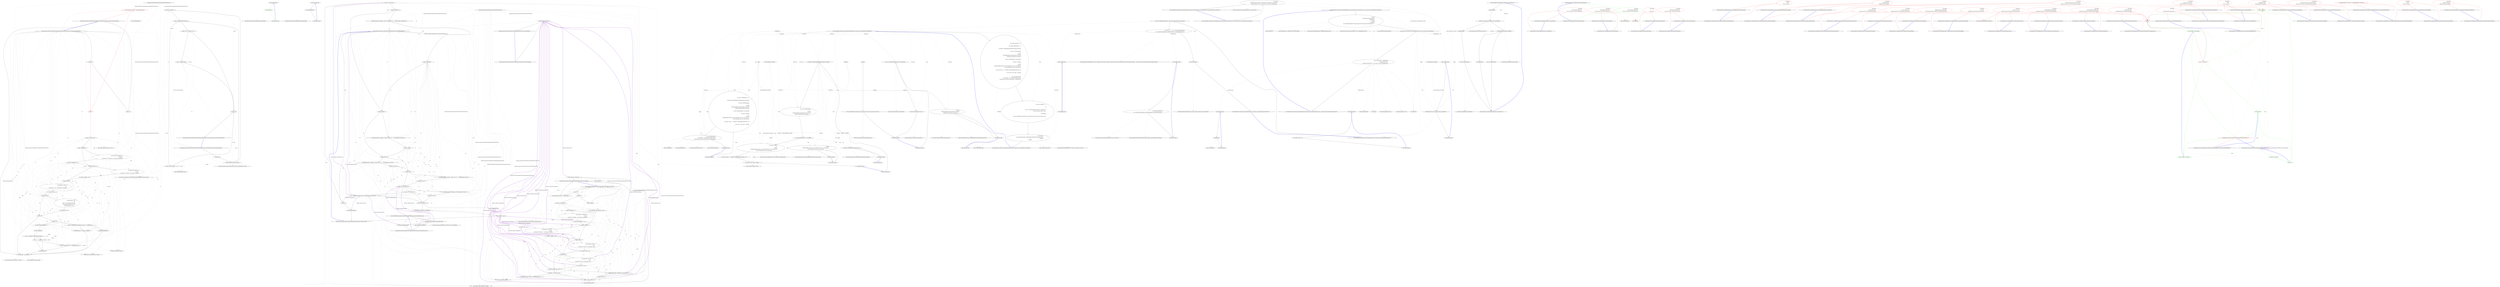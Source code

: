 digraph  {
m1_32 [label="Entry System.Math.Abs(int)", span="0-0", cluster="System.Math.Abs(int)", file="CasingExtensions.cs"];
m1_35 [label="Entry System.Collections.Generic.List<T>.List()", span="0-0", cluster="System.Collections.Generic.List<T>.List()", file="CasingExtensions.cs"];
m1_49 [label="Entry System.Collections.Generic.Dictionary<TKey, TValue>.TryGetValue(TKey, out TValue)", span="0-0", cluster="System.Collections.Generic.Dictionary<TKey, TValue>.TryGetValue(TKey, out TValue)", file="CasingExtensions.cs"];
m1_37 [label="Entry System.Collections.Generic.List<T>.ToArray()", span="0-0", cluster="System.Collections.Generic.List<T>.ToArray()", file="CasingExtensions.cs"];
m1_36 [label="Entry System.Collections.Generic.List<T>.Add(T)", span="0-0", cluster="System.Collections.Generic.List<T>.Add(T)", file="CasingExtensions.cs"];
m1_39 [label="Entry Humanizer.Localisation.NumberToWords.SpanishNumberToWordsConverter.ConvertToOrdinal(int, Humanizer.GrammaticalGender)", span="110-110", cluster="Humanizer.Localisation.NumberToWords.SpanishNumberToWordsConverter.ConvertToOrdinal(int, Humanizer.GrammaticalGender)", file="CasingExtensions.cs"];
m1_40 [label="string towords", span="112-112", cluster="Humanizer.Localisation.NumberToWords.SpanishNumberToWordsConverter.ConvertToOrdinal(int, Humanizer.GrammaticalGender)", file="CasingExtensions.cs"];
m1_41 [label="!Ordinals.TryGetValue(number, out towords)", span="113-113", cluster="Humanizer.Localisation.NumberToWords.SpanishNumberToWordsConverter.ConvertToOrdinal(int, Humanizer.GrammaticalGender)", file="CasingExtensions.cs"];
m1_42 [label="towords = Convert(number)", span="114-114", cluster="Humanizer.Localisation.NumberToWords.SpanishNumberToWordsConverter.ConvertToOrdinal(int, Humanizer.GrammaticalGender)", file="CasingExtensions.cs"];
m1_43 [label="gender == GrammaticalGender.Feminine", span="116-116", cluster="Humanizer.Localisation.NumberToWords.SpanishNumberToWordsConverter.ConvertToOrdinal(int, Humanizer.GrammaticalGender)", file="CasingExtensions.cs"];
m1_45 [label="number % 10 == 1 || number % 10 == 3", span="118-118", cluster="Humanizer.Localisation.NumberToWords.SpanishNumberToWordsConverter.ConvertToOrdinal(int, Humanizer.GrammaticalGender)", file="CasingExtensions.cs"];
m1_44 [label="towords = towords.TrimEnd('o') + ''a''", span="117-117", cluster="Humanizer.Localisation.NumberToWords.SpanishNumberToWordsConverter.ConvertToOrdinal(int, Humanizer.GrammaticalGender)", file="CasingExtensions.cs"];
m1_46 [label="towords = towords.TrimEnd('o')", span="119-119", cluster="Humanizer.Localisation.NumberToWords.SpanishNumberToWordsConverter.ConvertToOrdinal(int, Humanizer.GrammaticalGender)", file="CasingExtensions.cs"];
m1_47 [label="return towords;", span="121-121", cluster="Humanizer.Localisation.NumberToWords.SpanishNumberToWordsConverter.ConvertToOrdinal(int, Humanizer.GrammaticalGender)", file="CasingExtensions.cs"];
m1_48 [label="Exit Humanizer.Localisation.NumberToWords.SpanishNumberToWordsConverter.ConvertToOrdinal(int, Humanizer.GrammaticalGender)", span="110-110", cluster="Humanizer.Localisation.NumberToWords.SpanishNumberToWordsConverter.ConvertToOrdinal(int, Humanizer.GrammaticalGender)", file="CasingExtensions.cs"];
m1_38 [label="Entry string.Join(string, params string[])", span="0-0", cluster="string.Join(string, params string[])", file="CasingExtensions.cs"];
m1_33 [label="Entry Humanizer.Localisation.NumberToWords.GenderedNumberToWordsConverter.Convert(int)", span="16-16", cluster="Humanizer.Localisation.NumberToWords.GenderedNumberToWordsConverter.Convert(int)", file="CasingExtensions.cs"];
m1_0 [label="Entry Humanizer.Localisation.NumberToWords.SpanishNumberToWordsConverter.Convert(int, Humanizer.GrammaticalGender)", span="30-30", cluster="Humanizer.Localisation.NumberToWords.SpanishNumberToWordsConverter.Convert(int, Humanizer.GrammaticalGender)", file="CasingExtensions.cs"];
m1_1 [label="number == 0", span="32-32", cluster="Humanizer.Localisation.NumberToWords.SpanishNumberToWordsConverter.Convert(int, Humanizer.GrammaticalGender)", file="CasingExtensions.cs"];
m1_3 [label="number < 0", span="35-35", cluster="Humanizer.Localisation.NumberToWords.SpanishNumberToWordsConverter.Convert(int, Humanizer.GrammaticalGender)", color=red, community=0, file="CasingExtensions.cs"];
m1_4 [label="return string.Format(''menos {0}'', Convert(Math.Abs(number)));", span="36-36", cluster="Humanizer.Localisation.NumberToWords.SpanishNumberToWordsConverter.Convert(int, Humanizer.GrammaticalGender)", color=red, community=0, file="CasingExtensions.cs"];
m1_6 [label="(number / 1000000000) > 0", span="40-40", cluster="Humanizer.Localisation.NumberToWords.SpanishNumberToWordsConverter.Convert(int, Humanizer.GrammaticalGender)", file="CasingExtensions.cs"];
m1_7 [label="parts.Add(number / 1000000000 == 1\r\n                    ? ''mil millones''\r\n                    : string.Format(''{0} mil millones'', Convert(number / 1000000000)))", span="42-44", cluster="Humanizer.Localisation.NumberToWords.SpanishNumberToWordsConverter.Convert(int, Humanizer.GrammaticalGender)", file="CasingExtensions.cs"];
m1_8 [label="number %= 1000000000", span="46-46", cluster="Humanizer.Localisation.NumberToWords.SpanishNumberToWordsConverter.Convert(int, Humanizer.GrammaticalGender)", file="CasingExtensions.cs"];
m1_9 [label="(number / 1000000) > 0", span="49-49", cluster="Humanizer.Localisation.NumberToWords.SpanishNumberToWordsConverter.Convert(int, Humanizer.GrammaticalGender)", file="CasingExtensions.cs"];
m1_10 [label="parts.Add(number / 1000000 == 1\r\n                    ? ''un millón''\r\n                    : string.Format(''{0} millones'', Convert(number / 1000000)))", span="51-53", cluster="Humanizer.Localisation.NumberToWords.SpanishNumberToWordsConverter.Convert(int, Humanizer.GrammaticalGender)", file="CasingExtensions.cs"];
m1_11 [label="number %= 1000000", span="55-55", cluster="Humanizer.Localisation.NumberToWords.SpanishNumberToWordsConverter.Convert(int, Humanizer.GrammaticalGender)", file="CasingExtensions.cs"];
m1_12 [label="(number / 1000) > 0", span="58-58", cluster="Humanizer.Localisation.NumberToWords.SpanishNumberToWordsConverter.Convert(int, Humanizer.GrammaticalGender)", file="CasingExtensions.cs"];
m1_13 [label="parts.Add(number / 1000 == 1\r\n                    ? ''mil''\r\n                    : string.Format(''{0} mil'', Convert(number / 1000, gender)))", span="60-62", cluster="Humanizer.Localisation.NumberToWords.SpanishNumberToWordsConverter.Convert(int, Humanizer.GrammaticalGender)", file="CasingExtensions.cs"];
m1_14 [label="number %= 1000", span="64-64", cluster="Humanizer.Localisation.NumberToWords.SpanishNumberToWordsConverter.Convert(int, Humanizer.GrammaticalGender)", file="CasingExtensions.cs"];
m1_15 [label="(number / 100) > 0", span="67-67", cluster="Humanizer.Localisation.NumberToWords.SpanishNumberToWordsConverter.Convert(int, Humanizer.GrammaticalGender)", file="CasingExtensions.cs"];
m1_16 [label="parts.Add(number == 100 \r\n                    ? ''cien''\r\n                    : gender == GrammaticalGender.Feminine \r\n                        ? FeminineHundredsMap[(number / 100)]\r\n                        : HundredsMap[(number / 100)])", span="69-73", cluster="Humanizer.Localisation.NumberToWords.SpanishNumberToWordsConverter.Convert(int, Humanizer.GrammaticalGender)", file="CasingExtensions.cs"];
m1_17 [label="number %= 100", span="74-74", cluster="Humanizer.Localisation.NumberToWords.SpanishNumberToWordsConverter.Convert(int, Humanizer.GrammaticalGender)", file="CasingExtensions.cs"];
m1_18 [label="number > 0", span="77-77", cluster="Humanizer.Localisation.NumberToWords.SpanishNumberToWordsConverter.Convert(int, Humanizer.GrammaticalGender)", file="CasingExtensions.cs"];
m1_19 [label="number < 30", span="79-79", cluster="Humanizer.Localisation.NumberToWords.SpanishNumberToWordsConverter.Convert(int, Humanizer.GrammaticalGender)", file="CasingExtensions.cs"];
m1_20 [label="gender == GrammaticalGender.Feminine && (number == 1 || number == 21)", span="81-81", cluster="Humanizer.Localisation.NumberToWords.SpanishNumberToWordsConverter.Convert(int, Humanizer.GrammaticalGender)", file="CasingExtensions.cs"];
m1_21 [label="parts.Add(number == 1 ? Feminine1 : Feminine21)", span="83-83", cluster="Humanizer.Localisation.NumberToWords.SpanishNumberToWordsConverter.Convert(int, Humanizer.GrammaticalGender)", file="CasingExtensions.cs"];
m1_22 [label="parts.Add(UnitsMap[number])", span="87-87", cluster="Humanizer.Localisation.NumberToWords.SpanishNumberToWordsConverter.Convert(int, Humanizer.GrammaticalGender)", file="CasingExtensions.cs"];
m1_23 [label="var lastPart = TensMap[number/10]", span="92-92", cluster="Humanizer.Localisation.NumberToWords.SpanishNumberToWordsConverter.Convert(int, Humanizer.GrammaticalGender)", file="CasingExtensions.cs"];
m1_24 [label="int units = number%10", span="93-93", cluster="Humanizer.Localisation.NumberToWords.SpanishNumberToWordsConverter.Convert(int, Humanizer.GrammaticalGender)", file="CasingExtensions.cs"];
m1_25 [label="units == 1 && gender == GrammaticalGender.Feminine", span="94-94", cluster="Humanizer.Localisation.NumberToWords.SpanishNumberToWordsConverter.Convert(int, Humanizer.GrammaticalGender)", file="CasingExtensions.cs"];
m1_28 [label="lastPart += string.Format('' y {0}'', UnitsMap[number % 10])", span="100-100", cluster="Humanizer.Localisation.NumberToWords.SpanishNumberToWordsConverter.Convert(int, Humanizer.GrammaticalGender)", file="CasingExtensions.cs"];
m1_2 [label="return ''cero'';", span="33-33", cluster="Humanizer.Localisation.NumberToWords.SpanishNumberToWordsConverter.Convert(int, Humanizer.GrammaticalGender)", file="CasingExtensions.cs"];
m1_5 [label="var parts = new List<string>()", span="38-38", cluster="Humanizer.Localisation.NumberToWords.SpanishNumberToWordsConverter.Convert(int, Humanizer.GrammaticalGender)", file="CasingExtensions.cs"];
m1_29 [label="parts.Add(lastPart)", span="103-103", cluster="Humanizer.Localisation.NumberToWords.SpanishNumberToWordsConverter.Convert(int, Humanizer.GrammaticalGender)", file="CasingExtensions.cs"];
m1_30 [label="return string.Join('' '', parts.ToArray());", span="107-107", cluster="Humanizer.Localisation.NumberToWords.SpanishNumberToWordsConverter.Convert(int, Humanizer.GrammaticalGender)", file="CasingExtensions.cs"];
m1_26 [label="lastPart += '' y una''", span="96-96", cluster="Humanizer.Localisation.NumberToWords.SpanishNumberToWordsConverter.Convert(int, Humanizer.GrammaticalGender)", file="CasingExtensions.cs"];
m1_27 [label="units > 0", span="98-98", cluster="Humanizer.Localisation.NumberToWords.SpanishNumberToWordsConverter.Convert(int, Humanizer.GrammaticalGender)", file="CasingExtensions.cs"];
m1_31 [label="Exit Humanizer.Localisation.NumberToWords.SpanishNumberToWordsConverter.Convert(int, Humanizer.GrammaticalGender)", span="30-30", cluster="Humanizer.Localisation.NumberToWords.SpanishNumberToWordsConverter.Convert(int, Humanizer.GrammaticalGender)", file="CasingExtensions.cs"];
m1_50 [label="Entry string.TrimEnd(params char[])", span="0-0", cluster="string.TrimEnd(params char[])", file="CasingExtensions.cs"];
m1_34 [label="Entry string.Format(string, object)", span="0-0", cluster="string.Format(string, object)", file="CasingExtensions.cs"];
m1_51 [label="Humanizer.Localisation.NumberToWords.SpanishNumberToWordsConverter", span="", file="CasingExtensions.cs"];
m2_4 [label="Entry lambda expression", span="16-16", cluster="lambda expression", file="Configurator.cs"];
m2_0 [label="Entry lambda expression", span="15-15", cluster="lambda expression", file="Configurator.cs"];
m2_1 [label="new RomanianFormatter()", span="15-15", cluster="lambda expression", file="Configurator.cs"];
m2_2 [label="Exit lambda expression", span="15-15", cluster="lambda expression", file="Configurator.cs"];
m2_5 [label="new RussianFormatter()", span="16-16", cluster="lambda expression", color=green, community=0, file="Configurator.cs"];
m2_6 [label="Exit lambda expression", span="16-16", cluster="lambda expression", file="Configurator.cs"];
m2_3 [label="Entry Humanizer.Localisation.RomanianFormatter.RomanianFormatter()", span="2-2", cluster="Humanizer.Localisation.RomanianFormatter.RomanianFormatter()", file="Configurator.cs"];
m2_7 [label="Entry Humanizer.Localisation.RussianFormatter.RussianFormatter()", span="2-2", cluster="Humanizer.Localisation.RussianFormatter.RussianFormatter()", file="Configurator.cs"];
m4_30 [label="Entry string.Join(string, System.Collections.Generic.IEnumerable<string>)", span="0-0", cluster="string.Join(string, System.Collections.Generic.IEnumerable<string>)", file="InflectorExtensions.cs"];
m4_37 [label="Entry System.Collections.Generic.Dictionary<TKey, TValue>.ContainsKey(TKey)", span="0-0", cluster="System.Collections.Generic.Dictionary<TKey, TValue>.ContainsKey(TKey)", file="InflectorExtensions.cs"];
m4_28 [label="Entry System.Collections.Generic.List<T>.List()", span="0-0", cluster="System.Collections.Generic.List<T>.List()", file="InflectorExtensions.cs"];
m4_31 [label="Entry string.Trim()", span="0-0", cluster="string.Trim()", file="InflectorExtensions.cs"];
m4_29 [label="Entry System.Collections.Generic.List<T>.Add(T)", span="0-0", cluster="System.Collections.Generic.List<T>.Add(T)", file="InflectorExtensions.cs"];
m4_0 [label="Entry Humanizer.Localisation.NumberToWords.FinnishNumberToWordsConverter.Convert(int)", span="15-15", cluster="Humanizer.Localisation.NumberToWords.FinnishNumberToWordsConverter.Convert(int)", file="InflectorExtensions.cs"];
m4_1 [label="number < 0", span="17-17", cluster="Humanizer.Localisation.NumberToWords.FinnishNumberToWordsConverter.Convert(int)", file="InflectorExtensions.cs"];
m4_2 [label="return string.Format(''miinus {0}'', Convert(-number));", span="18-18", cluster="Humanizer.Localisation.NumberToWords.FinnishNumberToWordsConverter.Convert(int)", file="InflectorExtensions.cs"];
m4_3 [label="number == 0", span="20-20", cluster="Humanizer.Localisation.NumberToWords.FinnishNumberToWordsConverter.Convert(int)", file="InflectorExtensions.cs"];
m4_6 [label="(number / 1000000000) > 0", span="25-25", cluster="Humanizer.Localisation.NumberToWords.FinnishNumberToWordsConverter.Convert(int)", file="InflectorExtensions.cs"];
m4_7 [label="parts.Add(number / 1000000000 == 1\r\n                    ? ''miljardi ''\r\n                    : string.Format(''{0}miljardia '', Convert(number / 1000000000)))", span="27-29", cluster="Humanizer.Localisation.NumberToWords.FinnishNumberToWordsConverter.Convert(int)", file="InflectorExtensions.cs"];
m4_8 [label="number %= 1000000000", span="31-31", cluster="Humanizer.Localisation.NumberToWords.FinnishNumberToWordsConverter.Convert(int)", file="InflectorExtensions.cs"];
m4_9 [label="(number / 1000000) > 0", span="34-34", cluster="Humanizer.Localisation.NumberToWords.FinnishNumberToWordsConverter.Convert(int)", file="InflectorExtensions.cs"];
m4_10 [label="parts.Add(number / 1000000 == 1\r\n                    ? ''miljoona ''\r\n                    : string.Format(''{0}miljoonaa '', Convert(number / 1000000)))", span="36-38", cluster="Humanizer.Localisation.NumberToWords.FinnishNumberToWordsConverter.Convert(int)", file="InflectorExtensions.cs"];
m4_11 [label="number %= 1000000", span="40-40", cluster="Humanizer.Localisation.NumberToWords.FinnishNumberToWordsConverter.Convert(int)", file="InflectorExtensions.cs"];
m4_12 [label="(number / 1000) > 0", span="43-43", cluster="Humanizer.Localisation.NumberToWords.FinnishNumberToWordsConverter.Convert(int)", file="InflectorExtensions.cs"];
m4_13 [label="parts.Add(number / 1000 == 1\r\n                    ? ''tuhat ''\r\n                    : string.Format(''{0}tuhatta '', Convert(number / 1000)))", span="45-47", cluster="Humanizer.Localisation.NumberToWords.FinnishNumberToWordsConverter.Convert(int)", file="InflectorExtensions.cs"];
m4_14 [label="number %= 1000", span="49-49", cluster="Humanizer.Localisation.NumberToWords.FinnishNumberToWordsConverter.Convert(int)", file="InflectorExtensions.cs"];
m4_15 [label="(number / 100) > 0", span="52-52", cluster="Humanizer.Localisation.NumberToWords.FinnishNumberToWordsConverter.Convert(int)", file="InflectorExtensions.cs"];
m4_16 [label="parts.Add(number / 100 == 1\r\n                    ? ''sata''\r\n                    : string.Format(''{0}sataa'', Convert(number / 100)))", span="54-56", cluster="Humanizer.Localisation.NumberToWords.FinnishNumberToWordsConverter.Convert(int)", file="InflectorExtensions.cs"];
m4_17 [label="number %= 100", span="58-58", cluster="Humanizer.Localisation.NumberToWords.FinnishNumberToWordsConverter.Convert(int)", file="InflectorExtensions.cs"];
m4_18 [label="number >= 20 && (number / 10) > 0", span="61-61", cluster="Humanizer.Localisation.NumberToWords.FinnishNumberToWordsConverter.Convert(int)", file="InflectorExtensions.cs"];
m4_19 [label="parts.Add(string.Format(''{0}kymmentä'', Convert(number / 10)))", span="63-63", cluster="Humanizer.Localisation.NumberToWords.FinnishNumberToWordsConverter.Convert(int)", file="InflectorExtensions.cs"];
m4_20 [label="number %= 10", span="64-64", cluster="Humanizer.Localisation.NumberToWords.FinnishNumberToWordsConverter.Convert(int)", file="InflectorExtensions.cs"];
m4_21 [label="number > 10 && number < 20", span="66-66", cluster="Humanizer.Localisation.NumberToWords.FinnishNumberToWordsConverter.Convert(int)", file="InflectorExtensions.cs"];
m4_22 [label="parts.Add(string.Format(''{0}toista'', UnitsMap[number % 10]))", span="67-67", cluster="Humanizer.Localisation.NumberToWords.FinnishNumberToWordsConverter.Convert(int)", file="InflectorExtensions.cs"];
m4_23 [label="number > 0 && number <= 10", span="69-69", cluster="Humanizer.Localisation.NumberToWords.FinnishNumberToWordsConverter.Convert(int)", file="InflectorExtensions.cs"];
m4_24 [label="parts.Add(UnitsMap[number])", span="70-70", cluster="Humanizer.Localisation.NumberToWords.FinnishNumberToWordsConverter.Convert(int)", file="InflectorExtensions.cs"];
m4_4 [label="return UnitsMap[0];", span="21-21", cluster="Humanizer.Localisation.NumberToWords.FinnishNumberToWordsConverter.Convert(int)", file="InflectorExtensions.cs"];
m4_5 [label="var parts = new List<string>()", span="23-23", cluster="Humanizer.Localisation.NumberToWords.FinnishNumberToWordsConverter.Convert(int)", file="InflectorExtensions.cs"];
m4_25 [label="return string.Join('''', parts).Trim();", span="72-72", cluster="Humanizer.Localisation.NumberToWords.FinnishNumberToWordsConverter.Convert(int)", file="InflectorExtensions.cs"];
m4_26 [label="Exit Humanizer.Localisation.NumberToWords.FinnishNumberToWordsConverter.Convert(int)", span="15-15", cluster="Humanizer.Localisation.NumberToWords.FinnishNumberToWordsConverter.Convert(int)", file="InflectorExtensions.cs"];
m4_63 [label="Entry Humanizer.Localisation.NumberToWords.FinnishNumberToWordsConverter.ConvertToOrdinal(int)", span="130-130", cluster="Humanizer.Localisation.NumberToWords.FinnishNumberToWordsConverter.ConvertToOrdinal(int)", file="InflectorExtensions.cs"];
m4_64 [label="return ToOrdinal(number, false);", span="132-132", cluster="Humanizer.Localisation.NumberToWords.FinnishNumberToWordsConverter.ConvertToOrdinal(int)", file="InflectorExtensions.cs"];
m4_65 [label="Exit Humanizer.Localisation.NumberToWords.FinnishNumberToWordsConverter.ConvertToOrdinal(int)", span="130-130", cluster="Humanizer.Localisation.NumberToWords.FinnishNumberToWordsConverter.ConvertToOrdinal(int)", file="InflectorExtensions.cs"];
m4_32 [label="Entry Humanizer.Localisation.NumberToWords.FinnishNumberToWordsConverter.GetOrdinalUnit(int, bool)", span="75-75", cluster="Humanizer.Localisation.NumberToWords.FinnishNumberToWordsConverter.GetOrdinalUnit(int, bool)", file="InflectorExtensions.cs"];
m4_33 [label="useExceptions && OrdinalExceptions.ContainsKey(number)", span="77-77", cluster="Humanizer.Localisation.NumberToWords.FinnishNumberToWordsConverter.GetOrdinalUnit(int, bool)", file="InflectorExtensions.cs"];
m4_34 [label="return OrdinalExceptions[number];", span="79-79", cluster="Humanizer.Localisation.NumberToWords.FinnishNumberToWordsConverter.GetOrdinalUnit(int, bool)", file="InflectorExtensions.cs"];
m4_35 [label="return OrdinalUnitsMap[number];", span="82-82", cluster="Humanizer.Localisation.NumberToWords.FinnishNumberToWordsConverter.GetOrdinalUnit(int, bool)", file="InflectorExtensions.cs"];
m4_36 [label="Exit Humanizer.Localisation.NumberToWords.FinnishNumberToWordsConverter.GetOrdinalUnit(int, bool)", span="75-75", cluster="Humanizer.Localisation.NumberToWords.FinnishNumberToWordsConverter.GetOrdinalUnit(int, bool)", file="InflectorExtensions.cs"];
m4_27 [label="Entry string.Format(string, object)", span="0-0", cluster="string.Format(string, object)", file="InflectorExtensions.cs"];
m4_38 [label="Entry Humanizer.Localisation.NumberToWords.FinnishNumberToWordsConverter.ToOrdinal(int, bool)", span="85-85", cluster="Humanizer.Localisation.NumberToWords.FinnishNumberToWordsConverter.ToOrdinal(int, bool)", file="InflectorExtensions.cs"];
m4_39 [label="number == 0", span="87-87", cluster="Humanizer.Localisation.NumberToWords.FinnishNumberToWordsConverter.ToOrdinal(int, bool)", file="InflectorExtensions.cs"];
m4_42 [label="(number / 1000000000) > 0", span="92-92", cluster="Humanizer.Localisation.NumberToWords.FinnishNumberToWordsConverter.ToOrdinal(int, bool)", file="InflectorExtensions.cs"];
m4_43 [label="parts.Add(string.Format(''{0}miljardis'', (number / 1000000000) == 1 ? '''' : ToOrdinal(number / 1000000000, true)))", span="94-94", cluster="Humanizer.Localisation.NumberToWords.FinnishNumberToWordsConverter.ToOrdinal(int, bool)", file="InflectorExtensions.cs"];
m4_44 [label="number %= 1000000000", span="95-95", cluster="Humanizer.Localisation.NumberToWords.FinnishNumberToWordsConverter.ToOrdinal(int, bool)", file="InflectorExtensions.cs"];
m4_45 [label="(number / 1000000) > 0", span="98-98", cluster="Humanizer.Localisation.NumberToWords.FinnishNumberToWordsConverter.ToOrdinal(int, bool)", file="InflectorExtensions.cs"];
m4_46 [label="parts.Add(string.Format(''{0}miljoonas'', (number / 1000000) == 1 ? '''' : ToOrdinal(number / 1000000, true)))", span="100-100", cluster="Humanizer.Localisation.NumberToWords.FinnishNumberToWordsConverter.ToOrdinal(int, bool)", file="InflectorExtensions.cs"];
m4_47 [label="number %= 1000000", span="101-101", cluster="Humanizer.Localisation.NumberToWords.FinnishNumberToWordsConverter.ToOrdinal(int, bool)", file="InflectorExtensions.cs"];
m4_48 [label="(number / 1000) > 0", span="104-104", cluster="Humanizer.Localisation.NumberToWords.FinnishNumberToWordsConverter.ToOrdinal(int, bool)", file="InflectorExtensions.cs"];
m4_49 [label="parts.Add(string.Format(''{0}tuhannes'', (number / 1000) == 1 ? '''' : ToOrdinal(number / 1000, true)))", span="106-106", cluster="Humanizer.Localisation.NumberToWords.FinnishNumberToWordsConverter.ToOrdinal(int, bool)", file="InflectorExtensions.cs"];
m4_50 [label="number %= 1000", span="107-107", cluster="Humanizer.Localisation.NumberToWords.FinnishNumberToWordsConverter.ToOrdinal(int, bool)", file="InflectorExtensions.cs"];
m4_51 [label="(number / 100) > 0", span="110-110", cluster="Humanizer.Localisation.NumberToWords.FinnishNumberToWordsConverter.ToOrdinal(int, bool)", file="InflectorExtensions.cs"];
m4_52 [label="parts.Add(string.Format(''{0}sadas'', (number / 100) == 1 ? '''' : ToOrdinal(number / 100, true)))", span="112-112", cluster="Humanizer.Localisation.NumberToWords.FinnishNumberToWordsConverter.ToOrdinal(int, bool)", file="InflectorExtensions.cs"];
m4_53 [label="number %= 100", span="113-113", cluster="Humanizer.Localisation.NumberToWords.FinnishNumberToWordsConverter.ToOrdinal(int, bool)", file="InflectorExtensions.cs"];
m4_54 [label="number >= 20 && (number / 10) > 0", span="116-116", cluster="Humanizer.Localisation.NumberToWords.FinnishNumberToWordsConverter.ToOrdinal(int, bool)", file="InflectorExtensions.cs"];
m4_55 [label="parts.Add(string.Format(''{0}kymmenes'', ToOrdinal(number / 10, true)))", span="118-118", cluster="Humanizer.Localisation.NumberToWords.FinnishNumberToWordsConverter.ToOrdinal(int, bool)", file="InflectorExtensions.cs"];
m4_56 [label="number %= 10", span="119-119", cluster="Humanizer.Localisation.NumberToWords.FinnishNumberToWordsConverter.ToOrdinal(int, bool)", file="InflectorExtensions.cs"];
m4_57 [label="number > 10 && number < 20", span="121-121", cluster="Humanizer.Localisation.NumberToWords.FinnishNumberToWordsConverter.ToOrdinal(int, bool)", file="InflectorExtensions.cs"];
m4_58 [label="parts.Add(string.Format(''{0}toista'', GetOrdinalUnit(number % 10, true)))", span="122-122", cluster="Humanizer.Localisation.NumberToWords.FinnishNumberToWordsConverter.ToOrdinal(int, bool)", file="InflectorExtensions.cs"];
m4_59 [label="number > 0 && number <= 10", span="124-124", cluster="Humanizer.Localisation.NumberToWords.FinnishNumberToWordsConverter.ToOrdinal(int, bool)", file="InflectorExtensions.cs"];
m4_60 [label="parts.Add(GetOrdinalUnit(number, useExceptions))", span="125-125", cluster="Humanizer.Localisation.NumberToWords.FinnishNumberToWordsConverter.ToOrdinal(int, bool)", file="InflectorExtensions.cs"];
m4_40 [label="return OrdinalUnitsMap[0];", span="88-88", cluster="Humanizer.Localisation.NumberToWords.FinnishNumberToWordsConverter.ToOrdinal(int, bool)", file="InflectorExtensions.cs"];
m4_41 [label="var parts = new List<string>()", span="90-90", cluster="Humanizer.Localisation.NumberToWords.FinnishNumberToWordsConverter.ToOrdinal(int, bool)", file="InflectorExtensions.cs"];
m4_61 [label="return string.Join('''', parts);", span="127-127", cluster="Humanizer.Localisation.NumberToWords.FinnishNumberToWordsConverter.ToOrdinal(int, bool)", file="InflectorExtensions.cs"];
m4_62 [label="Exit Humanizer.Localisation.NumberToWords.FinnishNumberToWordsConverter.ToOrdinal(int, bool)", span="85-85", cluster="Humanizer.Localisation.NumberToWords.FinnishNumberToWordsConverter.ToOrdinal(int, bool)", file="InflectorExtensions.cs"];
m4_66 [label="Humanizer.Localisation.NumberToWords.FinnishNumberToWordsConverter", span="", file="InflectorExtensions.cs"];
m5_76 [label="Entry System.Convert.ChangeType(object, System.Type, System.IFormatProvider)", span="0-0", cluster="System.Convert.ChangeType(object, System.Type, System.IFormatProvider)", file="InflectorTests.cs"];
m5_48 [label="Entry System.Type.IsPrimitiveEx()", span="201-201", cluster="System.Type.IsPrimitiveEx()", file="InflectorTests.cs"];
m5_16 [label="Entry Unk.Any", span="", cluster="Unk.Any", file="InflectorTests.cs"];
m5_43 [label="Entry System.Exception.RethrowWhenAbsentIn(System.Collections.Generic.IEnumerable<System.Type>)", span="11-11", cluster="System.Exception.RethrowWhenAbsentIn(System.Collections.Generic.IEnumerable<System.Type>)", file="InflectorTests.cs"];
m5_91 [label="Entry CommandLine.Core.TypeConverter.ToEnum(string, System.Type, bool)", span="100-100", cluster="CommandLine.Core.TypeConverter.ToEnum(string, System.Type, bool)", file="InflectorTests.cs"];
m5_92 [label="object parsedValue", span="102-102", cluster="CommandLine.Core.TypeConverter.ToEnum(string, System.Type, bool)", file="InflectorTests.cs"];
m5_93 [label="parsedValue = Enum.Parse(conversionType, value, ignoreValueCase)", span="105-105", cluster="CommandLine.Core.TypeConverter.ToEnum(string, System.Type, bool)", file="InflectorTests.cs"];
m5_96 [label="Enum.IsDefined(conversionType, parsedValue)", span="111-111", cluster="CommandLine.Core.TypeConverter.ToEnum(string, System.Type, bool)", file="InflectorTests.cs"];
m5_94 [label=ArgumentException, span="107-107", cluster="CommandLine.Core.TypeConverter.ToEnum(string, System.Type, bool)", file="InflectorTests.cs"];
m5_97 [label="return parsedValue;", span="113-113", cluster="CommandLine.Core.TypeConverter.ToEnum(string, System.Type, bool)", file="InflectorTests.cs"];
m5_95 [label="throw new FormatException();", span="109-109", cluster="CommandLine.Core.TypeConverter.ToEnum(string, System.Type, bool)", file="InflectorTests.cs"];
m5_98 [label="throw new FormatException();", span="115-115", cluster="CommandLine.Core.TypeConverter.ToEnum(string, System.Type, bool)", file="InflectorTests.cs"];
m5_99 [label="Exit CommandLine.Core.TypeConverter.ToEnum(string, System.Type, bool)", span="100-100", cluster="CommandLine.Core.TypeConverter.ToEnum(string, System.Type, bool)", file="InflectorTests.cs"];
m5_102 [label="Entry System.Enum.IsDefined(System.Type, object)", span="0-0", cluster="System.Enum.IsDefined(System.Type, object)", file="InflectorTests.cs"];
m5_17 [label="Entry CSharpx.Maybe.Nothing<T>()", span="116-116", cluster="CSharpx.Maybe.Nothing<T>()", file="InflectorTests.cs"];
m5_49 [label="Entry Unk.IsFSharpOptionType", span="", cluster="Unk.IsFSharpOptionType", file="InflectorTests.cs"];
m5_100 [label="Entry System.Enum.Parse(System.Type, string, bool)", span="0-0", cluster="System.Enum.Parse(System.Type, string, bool)", file="InflectorTests.cs"];
m5_72 [label="Entry System.Nullable.GetUnderlyingType(System.Type)", span="0-0", cluster="System.Nullable.GetUnderlyingType(System.Type)", file="InflectorTests.cs"];
m5_12 [label="Entry T.ToMaybe<T>()", span="249-249", cluster="T.ToMaybe<T>()", file="InflectorTests.cs"];
m5_26 [label="Entry Unk.MatchNothing", span="", cluster="Unk.MatchNothing", file="InflectorTests.cs"];
m5_77 [label="Entry CommandLine.Infrastructure.FSharpOptionHelper.Some(System.Type, object)", span="17-17", cluster="CommandLine.Infrastructure.FSharpOptionHelper.Some(System.Type, object)", file="InflectorTests.cs"];
m5_3 [label="Entry System.Collections.Generic.IEnumerable<TSource>.Single<TSource>()", span="0-0", cluster="System.Collections.Generic.IEnumerable<TSource>.Single<TSource>()", file="InflectorTests.cs"];
m5_36 [label="Entry RailwaySharp.ErrorHandling.Result<TSuccess, TMessage>.ToMaybe<TSuccess, TMessage>()", span="25-25", cluster="RailwaySharp.ErrorHandling.Result<TSuccess, TMessage>.ToMaybe<TSuccess, TMessage>()", file="InflectorTests.cs"];
m5_34 [label="Entry CommandLine.Core.TypeConverter.ChangeTypeScalarImpl(string, System.Type, System.Globalization.CultureInfo, bool)", span="49-49", cluster="CommandLine.Core.TypeConverter.ChangeTypeScalarImpl(string, System.Type, System.Globalization.CultureInfo, bool)", file="InflectorTests.cs"];
m5_44 [label="Func<object> changeType = () =>\r\n            {\r\n                Func<object> safeChangeType = () =>\r\n                {\r\n                    var isFsOption = ReflectionHelper.IsFSharpOptionType(conversionType);\r\n\r\n                    Func<Type> getUnderlyingType =\r\n                        () =>\r\n                            isFsOption\r\n                                ? FSharpOptionHelper.GetUnderlyingType(conversionType)\r\n                                : Nullable.GetUnderlyingType(conversionType);\r\n\r\n                    var type = getUnderlyingType() ?? conversionType;\r\n\r\n                    Func<object> withValue =\r\n                        () =>\r\n                            isFsOption\r\n                                ? FSharpOptionHelper.Some(type, Convert.ChangeType(value, type, conversionCulture))\r\n                                : Convert.ChangeType(value, type, conversionCulture);\r\n\r\n                    Func<object> empty = () => isFsOption ? FSharpOptionHelper.None(type) : null;\r\n\r\n                    return (value == null) ? empty() : withValue();\r\n                };\r\n\r\n                return value.IsBooleanString()\r\n                    ? value.ToBoolean() : conversionType.GetTypeInfo().IsEnum\r\n                        ? value.ToEnum(conversionType, ignoreValueCase) : safeChangeType();\r\n            }", span="51-79", cluster="CommandLine.Core.TypeConverter.ChangeTypeScalarImpl(string, System.Type, System.Globalization.CultureInfo, bool)", file="InflectorTests.cs"];
m5_45 [label="Func<object> makeType = () =>\r\n            {\r\n                try\r\n                {\r\n                    var ctor = conversionType.GetConstructor(new[] { typeof(string) });\r\n                    return ctor.Invoke(new object[] { value });\r\n                }\r\n                catch (Exception)\r\n                {\r\n                    throw new FormatException(''Destination conversion type must have a constructor that accepts a string.'');\r\n                }\r\n            }", span="81-92", cluster="CommandLine.Core.TypeConverter.ChangeTypeScalarImpl(string, System.Type, System.Globalization.CultureInfo, bool)", file="InflectorTests.cs"];
m5_46 [label="return Result.Try(\r\n                conversionType.IsPrimitiveEx() || ReflectionHelper.IsFSharpOptionType(conversionType)\r\n                    ? changeType\r\n                    : makeType);", span="94-97", cluster="CommandLine.Core.TypeConverter.ChangeTypeScalarImpl(string, System.Type, System.Globalization.CultureInfo, bool)", file="InflectorTests.cs"];
m5_47 [label="Exit CommandLine.Core.TypeConverter.ChangeTypeScalarImpl(string, System.Type, System.Globalization.CultureInfo, bool)", span="49-49", cluster="CommandLine.Core.TypeConverter.ChangeTypeScalarImpl(string, System.Type, System.Globalization.CultureInfo, bool)", file="InflectorTests.cs"];
m5_14 [label="Entry CSharpx.Maybe<T>.FromJustOrFail<T>(System.Exception)", span="355-355", cluster="CSharpx.Maybe<T>.FromJustOrFail<T>(System.Exception)", file="InflectorTests.cs"];
m5_13 [label="Entry System.InvalidOperationException.InvalidOperationException(string)", span="0-0", cluster="System.InvalidOperationException.InvalidOperationException(string)", file="InflectorTests.cs"];
m5_19 [label="Entry CSharpx.Maybe.Just<T>(T)", span="124-124", cluster="CSharpx.Maybe.Just<T>(T)", file="InflectorTests.cs"];
m5_0 [label="Entry CommandLine.Core.TypeConverter.ChangeType(System.Collections.Generic.IEnumerable<string>, System.Type, bool, System.Globalization.CultureInfo, bool)", span="17-17", cluster="CommandLine.Core.TypeConverter.ChangeType(System.Collections.Generic.IEnumerable<string>, System.Type, bool, System.Globalization.CultureInfo, bool)", file="InflectorTests.cs"];
m5_1 [label="return scalar\r\n                ? ChangeTypeScalar(values.Single(), conversionType, conversionCulture, ignoreValueCase)\r\n                : ChangeTypeSequence(values, conversionType, conversionCulture, ignoreValueCase);", span="19-21", cluster="CommandLine.Core.TypeConverter.ChangeType(System.Collections.Generic.IEnumerable<string>, System.Type, bool, System.Globalization.CultureInfo, bool)", file="InflectorTests.cs"];
m5_2 [label="Exit CommandLine.Core.TypeConverter.ChangeType(System.Collections.Generic.IEnumerable<string>, System.Type, bool, System.Globalization.CultureInfo, bool)", span="17-17", cluster="CommandLine.Core.TypeConverter.ChangeType(System.Collections.Generic.IEnumerable<string>, System.Type, bool, System.Globalization.CultureInfo, bool)", file="InflectorTests.cs"];
m5_90 [label="Entry System.FormatException.FormatException(string)", span="0-0", cluster="System.FormatException.FormatException(string)", file="InflectorTests.cs"];
m5_11 [label="Entry System.Collections.Generic.IEnumerable<TSource>.SingleOrDefault<TSource>()", span="0-0", cluster="System.Collections.Generic.IEnumerable<TSource>.SingleOrDefault<TSource>()", file="InflectorTests.cs"];
m5_101 [label="Entry System.FormatException.FormatException()", span="0-0", cluster="System.FormatException.FormatException()", file="InflectorTests.cs"];
m5_71 [label="Entry CommandLine.Infrastructure.FSharpOptionHelper.GetUnderlyingType(System.Type)", span="11-11", cluster="CommandLine.Infrastructure.FSharpOptionHelper.GetUnderlyingType(System.Type)", file="InflectorTests.cs"];
m5_5 [label="Entry CommandLine.Core.TypeConverter.ChangeTypeSequence(System.Collections.Generic.IEnumerable<string>, System.Type, System.Globalization.CultureInfo, bool)", span="24-24", cluster="CommandLine.Core.TypeConverter.ChangeTypeSequence(System.Collections.Generic.IEnumerable<string>, System.Type, System.Globalization.CultureInfo, bool)", file="InflectorTests.cs"];
m5_6 [label="var type =\r\n                conversionType.GetGenericArguments()\r\n                              .SingleOrDefault()\r\n                              .ToMaybe()\r\n                              .FromJustOrFail(\r\n                                  new InvalidOperationException(''Non scalar properties should be sequence of type IEnumerable<T>.'')\r\n                    )", span="26-32", cluster="CommandLine.Core.TypeConverter.ChangeTypeSequence(System.Collections.Generic.IEnumerable<string>, System.Type, System.Globalization.CultureInfo, bool)", file="InflectorTests.cs"];
m5_7 [label="var converted = values.Select(value => ChangeTypeScalar(value, type, conversionCulture, ignoreValueCase))", span="34-34", cluster="CommandLine.Core.TypeConverter.ChangeTypeSequence(System.Collections.Generic.IEnumerable<string>, System.Type, System.Globalization.CultureInfo, bool)", file="InflectorTests.cs"];
m5_8 [label="return converted.Any(a => a.MatchNothing())\r\n                ? Maybe.Nothing<object>()\r\n                : Maybe.Just(converted.Select(c => ((Just<object>)c).Value).ToUntypedArray(type));", span="36-38", cluster="CommandLine.Core.TypeConverter.ChangeTypeSequence(System.Collections.Generic.IEnumerable<string>, System.Type, System.Globalization.CultureInfo, bool)", file="InflectorTests.cs"];
m5_9 [label="Exit CommandLine.Core.TypeConverter.ChangeTypeSequence(System.Collections.Generic.IEnumerable<string>, System.Type, System.Globalization.CultureInfo, bool)", span="24-24", cluster="CommandLine.Core.TypeConverter.ChangeTypeSequence(System.Collections.Generic.IEnumerable<string>, System.Type, System.Globalization.CultureInfo, bool)", file="InflectorTests.cs"];
m5_10 [label="Entry System.Type.GetGenericArguments()", span="0-0", cluster="System.Type.GetGenericArguments()", file="InflectorTests.cs"];
m5_42 [label="Entry System.Collections.Generic.IEnumerable<TSource>.First<TSource>()", span="0-0", cluster="System.Collections.Generic.IEnumerable<TSource>.First<TSource>()", file="InflectorTests.cs"];
m5_35 [label="Entry RailwaySharp.ErrorHandling.Result<TSuccess, TMessage>.Match<TSuccess, TMessage>(System.Action<TSuccess, System.Collections.Generic.IEnumerable<TMessage>>, System.Action<System.Collections.Generic.IEnumerable<TMessage>>)", span="495-495", cluster="RailwaySharp.ErrorHandling.Result<TSuccess, TMessage>.Match<TSuccess, TMessage>(System.Action<TSuccess, System.Collections.Generic.IEnumerable<TMessage>>, System.Action<System.Collections.Generic.IEnumerable<TMessage>>)", file="InflectorTests.cs"];
m5_82 [label="Entry lambda expression", span="81-92", cluster="lambda expression", file="InflectorTests.cs"];
m5_21 [label="ChangeTypeScalar(value, type, conversionCulture, ignoreValueCase)", span="34-34", cluster="lambda expression", file="InflectorTests.cs"];
m5_20 [label="Entry lambda expression", span="34-34", cluster="lambda expression", file="InflectorTests.cs"];
m5_23 [label="Entry lambda expression", span="36-36", cluster="lambda expression", file="InflectorTests.cs"];
m5_27 [label="Entry lambda expression", span="38-38", cluster="lambda expression", file="InflectorTests.cs"];
m5_22 [label="Exit lambda expression", span="34-34", cluster="lambda expression", file="InflectorTests.cs"];
m5_24 [label="a.MatchNothing()", span="36-36", cluster="lambda expression", file="InflectorTests.cs"];
m5_25 [label="Exit lambda expression", span="36-36", cluster="lambda expression", file="InflectorTests.cs"];
m5_28 [label="((Just<object>)c).Value", span="38-38", cluster="lambda expression", file="InflectorTests.cs"];
m5_29 [label="Exit lambda expression", span="38-38", cluster="lambda expression", file="InflectorTests.cs"];
m5_37 [label="Entry lambda expression", span="44-44", cluster="lambda expression", file="InflectorTests.cs"];
m5_39 [label="Entry lambda expression", span="44-45", cluster="lambda expression", file="InflectorTests.cs"];
m5_38 [label="Exit lambda expression", span="44-44", cluster="lambda expression", file="InflectorTests.cs"];
m5_40 [label="e.First().RethrowWhenAbsentIn(\r\n                new[] { typeof(InvalidCastException), typeof(FormatException), typeof(OverflowException) })", span="44-45", cluster="lambda expression", file="InflectorTests.cs"];
m5_41 [label="Exit lambda expression", span="44-45", cluster="lambda expression", file="InflectorTests.cs"];
m5_52 [label="Func<object> safeChangeType = () =>\r\n                {\r\n                    var isFsOption = ReflectionHelper.IsFSharpOptionType(conversionType);\r\n\r\n                    Func<Type> getUnderlyingType =\r\n                        () =>\r\n                            isFsOption\r\n                                ? FSharpOptionHelper.GetUnderlyingType(conversionType)\r\n                                : Nullable.GetUnderlyingType(conversionType);\r\n\r\n                    var type = getUnderlyingType() ?? conversionType;\r\n\r\n                    Func<object> withValue =\r\n                        () =>\r\n                            isFsOption\r\n                                ? FSharpOptionHelper.Some(type, Convert.ChangeType(value, type, conversionCulture))\r\n                                : Convert.ChangeType(value, type, conversionCulture);\r\n\r\n                    Func<object> empty = () => isFsOption ? FSharpOptionHelper.None(type) : null;\r\n\r\n                    return (value == null) ? empty() : withValue();\r\n                }", span="53-74", cluster="lambda expression", file="InflectorTests.cs"];
m5_61 [label="var isFsOption = ReflectionHelper.IsFSharpOptionType(conversionType)", span="55-55", cluster="lambda expression", file="InflectorTests.cs"];
m5_62 [label="Func<Type> getUnderlyingType =\r\n                        () =>\r\n                            isFsOption\r\n                                ? FSharpOptionHelper.GetUnderlyingType(conversionType)\r\n                                : Nullable.GetUnderlyingType(conversionType)", span="57-61", cluster="lambda expression", file="InflectorTests.cs"];
m5_69 [label="isFsOption\r\n                                ? FSharpOptionHelper.GetUnderlyingType(conversionType)\r\n                                : Nullable.GetUnderlyingType(conversionType)", span="59-61", cluster="lambda expression", file="InflectorTests.cs"];
m5_63 [label="var type = getUnderlyingType() ?? conversionType", span="63-63", cluster="lambda expression", file="InflectorTests.cs"];
m5_64 [label="Func<object> withValue =\r\n                        () =>\r\n                            isFsOption\r\n                                ? FSharpOptionHelper.Some(type, Convert.ChangeType(value, type, conversionCulture))\r\n                                : Convert.ChangeType(value, type, conversionCulture)", span="65-69", cluster="lambda expression", file="InflectorTests.cs"];
m5_74 [label="isFsOption\r\n                                ? FSharpOptionHelper.Some(type, Convert.ChangeType(value, type, conversionCulture))\r\n                                : Convert.ChangeType(value, type, conversionCulture)", span="67-69", cluster="lambda expression", file="InflectorTests.cs"];
m5_66 [label="return (value == null) ? empty() : withValue();", span="73-73", cluster="lambda expression", file="InflectorTests.cs"];
m5_53 [label="return value.IsBooleanString()\r\n                    ? value.ToBoolean() : conversionType.GetTypeInfo().IsEnum\r\n                        ? value.ToEnum(conversionType, ignoreValueCase) : safeChangeType();", span="76-78", cluster="lambda expression", file="InflectorTests.cs"];
m5_83 [label="var ctor = conversionType.GetConstructor(new[] { typeof(string) })", span="85-85", cluster="lambda expression", file="InflectorTests.cs"];
m5_84 [label="return ctor.Invoke(new object[] { value });", span="86-86", cluster="lambda expression", file="InflectorTests.cs"];
m5_51 [label="Entry lambda expression", span="51-79", cluster="lambda expression", file="InflectorTests.cs"];
m5_54 [label="Exit lambda expression", span="51-79", cluster="lambda expression", file="InflectorTests.cs"];
m5_60 [label="Entry lambda expression", span="53-74", cluster="lambda expression", file="InflectorTests.cs"];
m5_65 [label="Func<object> empty = () => isFsOption ? FSharpOptionHelper.None(type) : null", span="71-71", cluster="lambda expression", file="InflectorTests.cs"];
m5_79 [label="isFsOption ? FSharpOptionHelper.None(type) : null", span="71-71", cluster="lambda expression", file="InflectorTests.cs"];
m5_67 [label="Exit lambda expression", span="53-74", cluster="lambda expression", file="InflectorTests.cs"];
m5_68 [label="Entry lambda expression", span="58-61", cluster="lambda expression", file="InflectorTests.cs"];
m5_70 [label="Exit lambda expression", span="58-61", cluster="lambda expression", file="InflectorTests.cs"];
m5_73 [label="Entry lambda expression", span="66-69", cluster="lambda expression", file="InflectorTests.cs"];
m5_75 [label="Exit lambda expression", span="66-69", cluster="lambda expression", file="InflectorTests.cs"];
m5_78 [label="Entry lambda expression", span="71-71", cluster="lambda expression", file="InflectorTests.cs"];
m5_80 [label="Exit lambda expression", span="71-71", cluster="lambda expression", file="InflectorTests.cs"];
m5_85 [label=Exception, span="88-88", cluster="lambda expression", file="InflectorTests.cs"];
m5_86 [label="throw new FormatException(''Destination conversion type must have a constructor that accepts a string.'');", span="90-90", cluster="lambda expression", file="InflectorTests.cs"];
m5_87 [label="Exit lambda expression", span="81-92", cluster="lambda expression", file="InflectorTests.cs"];
m5_57 [label="Entry System.Type.GetTypeInfo()", span="218-218", cluster="System.Type.GetTypeInfo()", file="InflectorTests.cs"];
m5_4 [label="Entry CommandLine.Core.TypeConverter.ChangeTypeScalar(string, System.Type, System.Globalization.CultureInfo, bool)", span="41-41", cluster="CommandLine.Core.TypeConverter.ChangeTypeScalar(string, System.Type, System.Globalization.CultureInfo, bool)", file="InflectorTests.cs"];
m5_30 [label="var result = ChangeTypeScalarImpl(value, conversionType, conversionCulture, ignoreValueCase)", span="43-43", cluster="CommandLine.Core.TypeConverter.ChangeTypeScalar(string, System.Type, System.Globalization.CultureInfo, bool)", file="InflectorTests.cs"];
m5_31 [label="result.Match((_,__) => { }, e => e.First().RethrowWhenAbsentIn(\r\n                new[] { typeof(InvalidCastException), typeof(FormatException), typeof(OverflowException) }))", span="44-45", cluster="CommandLine.Core.TypeConverter.ChangeTypeScalar(string, System.Type, System.Globalization.CultureInfo, bool)", file="InflectorTests.cs"];
m5_32 [label="return result.ToMaybe();", span="46-46", cluster="CommandLine.Core.TypeConverter.ChangeTypeScalar(string, System.Type, System.Globalization.CultureInfo, bool)", file="InflectorTests.cs"];
m5_33 [label="Exit CommandLine.Core.TypeConverter.ChangeTypeScalar(string, System.Type, System.Globalization.CultureInfo, bool)", span="41-41", cluster="CommandLine.Core.TypeConverter.ChangeTypeScalar(string, System.Type, System.Globalization.CultureInfo, bool)", file="InflectorTests.cs"];
m5_15 [label="Entry Unk.Select", span="", cluster="Unk.Select", file="InflectorTests.cs"];
m5_56 [label="Entry string.ToBoolean()", span="71-71", cluster="string.ToBoolean()", file="InflectorTests.cs"];
m5_50 [label="Entry RailwaySharp.ErrorHandling.Result.Try<TSuccess>(System.Func<TSuccess>)", span="210-210", cluster="RailwaySharp.ErrorHandling.Result.Try<TSuccess>(System.Func<TSuccess>)", file="InflectorTests.cs"];
m5_89 [label="Entry System.Reflection.ConstructorInfo.Invoke(object[])", span="0-0", cluster="System.Reflection.ConstructorInfo.Invoke(object[])", file="InflectorTests.cs"];
m5_55 [label="Entry string.IsBooleanString()", span="65-65", cluster="string.IsBooleanString()", file="InflectorTests.cs"];
m5_58 [label="Entry string.ToEnum(System.Type, bool)", span="100-100", cluster="string.ToEnum(System.Type, bool)", file="InflectorTests.cs"];
m5_88 [label="Entry System.Type.GetConstructor(System.Type[])", span="0-0", cluster="System.Type.GetConstructor(System.Type[])", file="InflectorTests.cs"];
m5_18 [label="Entry Unk.ToUntypedArray", span="", cluster="Unk.ToUntypedArray", file="InflectorTests.cs"];
m5_81 [label="Entry CommandLine.Infrastructure.FSharpOptionHelper.None(System.Type)", span="25-25", cluster="CommandLine.Infrastructure.FSharpOptionHelper.None(System.Type)", file="InflectorTests.cs"];
m5_59 [label="Entry System.Func<TResult>.Invoke()", span="0-0", cluster="System.Func<TResult>.Invoke()", file="InflectorTests.cs"];
m5_103 [label="System.Globalization.CultureInfo", span="", file="InflectorTests.cs"];
m5_104 [label=bool, span="", file="InflectorTests.cs"];
m5_105 [label=type, span="", file="InflectorTests.cs"];
m5_106 [label=string, span="", file="InflectorTests.cs"];
m5_107 [label="System.Type", span="", file="InflectorTests.cs"];
m5_108 [label="System.Globalization.CultureInfo", span="", file="InflectorTests.cs"];
m5_109 [label=bool, span="", file="InflectorTests.cs"];
m5_110 [label=isFsOption, span="", file="InflectorTests.cs"];
m5_111 [label=type, span="", file="InflectorTests.cs"];
m6_0 [label="Entry Humanizer.Tests.StringDehumanizeTests.PascalCaseSentence()", span="7-7", cluster="Humanizer.Tests.StringDehumanizeTests.PascalCaseSentence()", file="StringDehumanizeTests.cs"];
m6_1 [label="Assert.Equal(\r\n                ''PascalCaseSentenceIsCamelized'',\r\n                ''Pascal case sentence is camelized''.Dehumanize())", span="9-11", cluster="Humanizer.Tests.StringDehumanizeTests.PascalCaseSentence()", color=green, community=0, file="StringDehumanizeTests.cs"];
m6_2 [label="Exit Humanizer.Tests.StringDehumanizeTests.PascalCaseSentence()", span="7-7", cluster="Humanizer.Tests.StringDehumanizeTests.PascalCaseSentence()", file="StringDehumanizeTests.cs"];
m6_11 [label="Entry Humanizer.Tests.StringDehumanizeTests.LowerCaseSentence()", span="31-31", cluster="Humanizer.Tests.StringDehumanizeTests.LowerCaseSentence()", file="StringDehumanizeTests.cs"];
m6_12 [label="Assert.Equal(\r\n                ''LowerCaseSentenceIsCamelized'',\r\n                ''lower case sentence is camelized''.Dehumanize())", span="33-35", cluster="Humanizer.Tests.StringDehumanizeTests.LowerCaseSentence()", color=red, community=1, file="StringDehumanizeTests.cs"];
m6_13 [label="Exit Humanizer.Tests.StringDehumanizeTests.LowerCaseSentence()", span="31-31", cluster="Humanizer.Tests.StringDehumanizeTests.LowerCaseSentence()", file="StringDehumanizeTests.cs"];
m6_5 [label="Entry Humanizer.Tests.StringDehumanizeTests.TitleCaseSentence()", span="15-15", cluster="Humanizer.Tests.StringDehumanizeTests.TitleCaseSentence()", file="StringDehumanizeTests.cs"];
m6_6 [label="Assert.Equal(\r\n                ''TitleCaseSentenceIsCamelized'',\r\n                ''Title Case Sentence Is Camelized''.Dehumanize())", span="17-19", cluster="Humanizer.Tests.StringDehumanizeTests.TitleCaseSentence()", color=red, community=1, file="StringDehumanizeTests.cs"];
m6_7 [label="Exit Humanizer.Tests.StringDehumanizeTests.TitleCaseSentence()", span="15-15", cluster="Humanizer.Tests.StringDehumanizeTests.TitleCaseSentence()", file="StringDehumanizeTests.cs"];
m6_4 [label="Entry Unk.Equal", span="", cluster="Unk.Equal", file="StringDehumanizeTests.cs"];
m6_3 [label="Entry string.Dehumanize()", span="11-11", cluster="string.Dehumanize()", file="StringDehumanizeTests.cs"];
m6_14 [label="Entry Humanizer.Tests.StringDehumanizeTests.EmptySentence()", span="39-39", cluster="Humanizer.Tests.StringDehumanizeTests.EmptySentence()", file="StringDehumanizeTests.cs"];
m6_15 [label="Assert.Equal(\r\n                '''',\r\n                ''''.Dehumanize())", span="41-43", cluster="Humanizer.Tests.StringDehumanizeTests.EmptySentence()", color=red, community=1, file="StringDehumanizeTests.cs"];
m6_16 [label="Exit Humanizer.Tests.StringDehumanizeTests.EmptySentence()", span="39-39", cluster="Humanizer.Tests.StringDehumanizeTests.EmptySentence()", file="StringDehumanizeTests.cs"];
m6_8 [label="Entry Humanizer.Tests.StringDehumanizeTests.MixedCaseSentence()", span="23-23", cluster="Humanizer.Tests.StringDehumanizeTests.MixedCaseSentence()", file="StringDehumanizeTests.cs"];
m6_9 [label="Assert.Equal(\r\n                ''MixedCaseSentenceIsCamelized'',\r\n                ''Mixed case sentence Is Camelized''.Dehumanize())", span="25-27", cluster="Humanizer.Tests.StringDehumanizeTests.MixedCaseSentence()", color=red, community=1, file="StringDehumanizeTests.cs"];
m6_10 [label="Exit Humanizer.Tests.StringDehumanizeTests.MixedCaseSentence()", span="23-23", cluster="Humanizer.Tests.StringDehumanizeTests.MixedCaseSentence()", file="StringDehumanizeTests.cs"];
m8_3 [label="var mod10 = number%10", span="12-12", cluster="Humanizer.Localisation.Formatters.RussianFormatter.GetResourceKey(string, int)", file="StringHumanizeTests.cs", color=green, community=0];
m8_45 [label="Entry Humanizer.Tests.StringHumanizeTests.CanHumanizeIntoTitleCaseWhenUsingUnderscores()", span="115-115", cluster="Humanizer.Tests.StringHumanizeTests.CanHumanizeIntoTitleCaseWhenUsingUnderscores()", file="StringHumanizeTests.cs"];
m8_46 [label="Assert.Equal(\r\n                ''Can Return Title Case'',\r\n                ''Can_return_title_Case''.Humanize(LetterCasing.Title))", span="117-119", cluster="Humanizer.Tests.StringHumanizeTests.CanHumanizeIntoTitleCaseWhenUsingUnderscores()", color=red, community=1, file="StringHumanizeTests.cs"];
m8_47 [label="Exit Humanizer.Tests.StringHumanizeTests.CanHumanizeIntoTitleCaseWhenUsingUnderscores()", span="115-115", cluster="Humanizer.Tests.StringHumanizeTests.CanHumanizeIntoTitleCaseWhenUsingUnderscores()", file="StringHumanizeTests.cs"];
m8_54 [label="Entry Humanizer.Tests.StringHumanizeTests.CanHumanizeIntoSentenceCase()", span="139-139", cluster="Humanizer.Tests.StringHumanizeTests.CanHumanizeIntoSentenceCase()", file="StringHumanizeTests.cs"];
m8_55 [label="Assert.Equal(\r\n                ''Can return sentence case'',\r\n                ''CanReturnSentenceCase''.Humanize(LetterCasing.Sentence))", span="141-143", cluster="Humanizer.Tests.StringHumanizeTests.CanHumanizeIntoSentenceCase()", color=red, community=1, file="StringHumanizeTests.cs"];
m8_56 [label="Exit Humanizer.Tests.StringHumanizeTests.CanHumanizeIntoSentenceCase()", span="139-139", cluster="Humanizer.Tests.StringHumanizeTests.CanHumanizeIntoSentenceCase()", file="StringHumanizeTests.cs"];
m8_38 [label="Entry Humanizer.Tests.StringHumanizeTests.AcronymsAreSeparatedFromNumbersInTheStart()", span="99-99", cluster="Humanizer.Tests.StringHumanizeTests.AcronymsAreSeparatedFromNumbersInTheStart()", file="StringHumanizeTests.cs"];
m8_39 [label="Assert.Equal(\r\n                ''1 HTML'',\r\n                ''1HTML''.Humanize())", span="101-103", cluster="Humanizer.Tests.StringHumanizeTests.AcronymsAreSeparatedFromNumbersInTheStart()", color=red, community=1, file="StringHumanizeTests.cs"];
m8_40 [label="Exit Humanizer.Tests.StringHumanizeTests.AcronymsAreSeparatedFromNumbersInTheStart()", span="99-99", cluster="Humanizer.Tests.StringHumanizeTests.AcronymsAreSeparatedFromNumbersInTheStart()", file="StringHumanizeTests.cs"];
m8_48 [label="Entry Humanizer.Tests.StringHumanizeTests.TitleHumanizationHonorsAllCaps()", span="123-123", cluster="Humanizer.Tests.StringHumanizeTests.TitleHumanizationHonorsAllCaps()", file="StringHumanizeTests.cs"];
m8_49 [label="Assert.Equal(\r\n                ''Title Humanization Honors ALLCAPS'',\r\n                ''Title_humanization_Honors_ALLCAPS''.Humanize(LetterCasing.Title))", span="125-127", cluster="Humanizer.Tests.StringHumanizeTests.TitleHumanizationHonorsAllCaps()", color=red, community=1, file="StringHumanizeTests.cs"];
m8_50 [label="Exit Humanizer.Tests.StringHumanizeTests.TitleHumanizationHonorsAllCaps()", span="123-123", cluster="Humanizer.Tests.StringHumanizeTests.TitleHumanizationHonorsAllCaps()", file="StringHumanizeTests.cs"];
m8_60 [label="Entry Humanizer.Tests.StringHumanizeTests.CanHumanizeIntoLowerCaseEvenWhenUsingAllCaps()", span="155-155", cluster="Humanizer.Tests.StringHumanizeTests.CanHumanizeIntoLowerCaseEvenWhenUsingAllCaps()", file="StringHumanizeTests.cs"];
m8_61 [label="Assert.Equal(\r\n                ''lowercase'',\r\n                ''LOWERCASE''.Humanize(LetterCasing.LowerCase))", span="157-159", cluster="Humanizer.Tests.StringHumanizeTests.CanHumanizeIntoLowerCaseEvenWhenUsingAllCaps()", color=red, community=1, file="StringHumanizeTests.cs"];
m8_62 [label="Exit Humanizer.Tests.StringHumanizeTests.CanHumanizeIntoLowerCaseEvenWhenUsingAllCaps()", span="155-155", cluster="Humanizer.Tests.StringHumanizeTests.CanHumanizeIntoLowerCaseEvenWhenUsingAllCaps()", file="StringHumanizeTests.cs"];
m8_4 [label="mod10 == 1", span="14-14", cluster="Humanizer.Localisation.Formatters.RussianFormatter.GetResourceKey(string, int)", file="StringHumanizeTests.cs"];
m8_26 [label="Entry Humanizer.Tests.StringHumanizeTests.AcronymsAreSeparatedFromOtherWordsInTheMiddle()", span="67-67", cluster="Humanizer.Tests.StringHumanizeTests.AcronymsAreSeparatedFromOtherWordsInTheMiddle()", file="StringHumanizeTests.cs"];
m8_27 [label="Assert.Equal(\r\n                ''The HTML language'',\r\n                ''TheHTMLLanguage''.Humanize())", span="69-71", cluster="Humanizer.Tests.StringHumanizeTests.AcronymsAreSeparatedFromOtherWordsInTheMiddle()", color=red, community=1, file="StringHumanizeTests.cs"];
m8_28 [label="Exit Humanizer.Tests.StringHumanizeTests.AcronymsAreSeparatedFromOtherWordsInTheMiddle()", span="67-67", cluster="Humanizer.Tests.StringHumanizeTests.AcronymsAreSeparatedFromOtherWordsInTheMiddle()", file="StringHumanizeTests.cs"];
m8_51 [label="Entry Humanizer.Tests.StringHumanizeTests.CanHumanizeIntoLowerCase()", span="131-131", cluster="Humanizer.Tests.StringHumanizeTests.CanHumanizeIntoLowerCase()", file="StringHumanizeTests.cs"];
m8_52 [label="Assert.Equal(\r\n                ''can return lower case'',\r\n                ''CanReturnLowerCase''.Humanize(LetterCasing.LowerCase))", span="133-135", cluster="Humanizer.Tests.StringHumanizeTests.CanHumanizeIntoLowerCase()", color=red, community=1, file="StringHumanizeTests.cs"];
m8_53 [label="Exit Humanizer.Tests.StringHumanizeTests.CanHumanizeIntoLowerCase()", span="131-131", cluster="Humanizer.Tests.StringHumanizeTests.CanHumanizeIntoLowerCase()", file="StringHumanizeTests.cs"];
m8_5 [label="return resourceKey + SingularPostfix;", span="15-15", cluster="Humanizer.Localisation.Formatters.RussianFormatter.GetResourceKey(string, int)", file="StringHumanizeTests.cs", color=green, community=0];
m8_6 [label="mod10 > 1 && mod10 < 5", span="17-17", cluster="Humanizer.Localisation.Formatters.RussianFormatter.GetResourceKey(string, int)", color=red, community=1, file="StringHumanizeTests.cs"];
m8_7 [label="return resourceKey + PaucalPostfix;", span="18-18", cluster="Humanizer.Localisation.Formatters.RussianFormatter.GetResourceKey(string, int)", file="StringHumanizeTests.cs", color=green, community=0];
m8_8 [label="return resourceKey;", span="21-21", cluster="Humanizer.Localisation.Formatters.RussianFormatter.GetResourceKey(string, int)", file="StringHumanizeTests.cs", color=green, community=0];
m8_9 [label="Exit Humanizer.Localisation.Formatters.RussianFormatter.GetResourceKey(string, int)", span="7-7", cluster="Humanizer.Localisation.Formatters.RussianFormatter.GetResourceKey(string, int)", color=red, community=0, file="StringHumanizeTests.cs"];
m8_10 [label="Exit Humanizer.Tests.StringHumanizeTests.WhenInputStringStartsWithANumber_ThenNumberIsDealtWithLikeAWord()", span="23-23", cluster="Humanizer.Tests.StringHumanizeTests.WhenInputStringStartsWithANumber_ThenNumberIsDealtWithLikeAWord()", file="StringHumanizeTests.cs"];
m8_14 [label="Entry Humanizer.Tests.StringHumanizeTests.UnderscoredInputStringIsTurnedIntoSentence()", span="35-35", cluster="Humanizer.Tests.StringHumanizeTests.UnderscoredInputStringIsTurnedIntoSentence()", file="StringHumanizeTests.cs"];
m8_15 [label="Assert.Equal(\r\n                ''Underscored input string is turned into sentence'',\r\n                ''Underscored_input_string_is_turned_into_sentence''.Humanize())", span="37-39", cluster="Humanizer.Tests.StringHumanizeTests.UnderscoredInputStringIsTurnedIntoSentence()", color=red, community=1, file="StringHumanizeTests.cs"];
m8_16 [label="Exit Humanizer.Tests.StringHumanizeTests.UnderscoredInputStringIsTurnedIntoSentence()", span="35-35", cluster="Humanizer.Tests.StringHumanizeTests.UnderscoredInputStringIsTurnedIntoSentence()", file="StringHumanizeTests.cs"];
m8_20 [label="Entry Humanizer.Tests.StringHumanizeTests.OneLetterWordInTheBeginningOfStringIsTurnedIntoAWord()", span="51-51", cluster="Humanizer.Tests.StringHumanizeTests.OneLetterWordInTheBeginningOfStringIsTurnedIntoAWord()", file="StringHumanizeTests.cs"];
m8_21 [label="Assert.Equal(\r\n                ''X is first word in the sentence'',\r\n                ''XIsFirstWordInTheSentence''.Humanize())", span="53-55", cluster="Humanizer.Tests.StringHumanizeTests.OneLetterWordInTheBeginningOfStringIsTurnedIntoAWord()", color=red, community=1, file="StringHumanizeTests.cs"];
m8_22 [label="Exit Humanizer.Tests.StringHumanizeTests.OneLetterWordInTheBeginningOfStringIsTurnedIntoAWord()", span="51-51", cluster="Humanizer.Tests.StringHumanizeTests.OneLetterWordInTheBeginningOfStringIsTurnedIntoAWord()", file="StringHumanizeTests.cs"];
m8_23 [label="Entry Humanizer.Tests.StringHumanizeTests.AcronymsAreLeftIntact()", span="59-59", cluster="Humanizer.Tests.StringHumanizeTests.AcronymsAreLeftIntact()", file="StringHumanizeTests.cs"];
m8_24 [label="Assert.Equal(\r\n                ''HTML'',\r\n                ''HTML''.Humanize())", span="61-63", cluster="Humanizer.Tests.StringHumanizeTests.AcronymsAreLeftIntact()", color=red, community=1, file="StringHumanizeTests.cs"];
m8_25 [label="Exit Humanizer.Tests.StringHumanizeTests.AcronymsAreLeftIntact()", span="59-59", cluster="Humanizer.Tests.StringHumanizeTests.AcronymsAreLeftIntact()", file="StringHumanizeTests.cs"];
m8_66 [label="Entry Humanizer.Tests.StringHumanizeTests.CanTurnIntoUpperCasewhenUsingUnderscores()", span="171-171", cluster="Humanizer.Tests.StringHumanizeTests.CanTurnIntoUpperCasewhenUsingUnderscores()", file="StringHumanizeTests.cs"];
m8_67 [label="Assert.Equal(\r\n                ''CAN HUMANIZE INTO UPPER CASE'',\r\n                ''Can_Humanize_into_Upper_case''.Humanize(LetterCasing.AllCaps))", span="173-175", cluster="Humanizer.Tests.StringHumanizeTests.CanTurnIntoUpperCasewhenUsingUnderscores()", color=red, community=1, file="StringHumanizeTests.cs"];
m8_68 [label="Exit Humanizer.Tests.StringHumanizeTests.CanTurnIntoUpperCasewhenUsingUnderscores()", span="171-171", cluster="Humanizer.Tests.StringHumanizeTests.CanTurnIntoUpperCasewhenUsingUnderscores()", file="StringHumanizeTests.cs"];
m8_32 [label="Entry Humanizer.Tests.StringHumanizeTests.AcronymsAreSeparatedFromOtherWordsInTheEnd()", span="83-83", cluster="Humanizer.Tests.StringHumanizeTests.AcronymsAreSeparatedFromOtherWordsInTheEnd()", file="StringHumanizeTests.cs"];
m8_33 [label="Assert.Equal(\r\n                ''The language is HTML'',\r\n                ''TheLanguageIsHTML''.Humanize())", span="85-87", cluster="Humanizer.Tests.StringHumanizeTests.AcronymsAreSeparatedFromOtherWordsInTheEnd()", color=red, community=1, file="StringHumanizeTests.cs"];
m8_34 [label="Exit Humanizer.Tests.StringHumanizeTests.AcronymsAreSeparatedFromOtherWordsInTheEnd()", span="83-83", cluster="Humanizer.Tests.StringHumanizeTests.AcronymsAreSeparatedFromOtherWordsInTheEnd()", file="StringHumanizeTests.cs"];
m8_44 [label="Entry string.Humanize(Humanizer.LetterCasing)", span="60-60", cluster="string.Humanize(Humanizer.LetterCasing)", file="StringHumanizeTests.cs"];
m8_17 [label="Entry Humanizer.Tests.StringHumanizeTests.UnderscoredInputStringPreservesCasing()", span="43-43", cluster="Humanizer.Tests.StringHumanizeTests.UnderscoredInputStringPreservesCasing()", file="StringHumanizeTests.cs"];
m8_18 [label="Assert.Equal(\r\n                ''Underscored input String is turned INTO sentence'',\r\n                ''Underscored_input_String_is_turned_INTO_sentence''.Humanize())", span="45-47", cluster="Humanizer.Tests.StringHumanizeTests.UnderscoredInputStringPreservesCasing()", color=red, community=1, file="StringHumanizeTests.cs"];
m8_19 [label="Exit Humanizer.Tests.StringHumanizeTests.UnderscoredInputStringPreservesCasing()", span="43-43", cluster="Humanizer.Tests.StringHumanizeTests.UnderscoredInputStringPreservesCasing()", file="StringHumanizeTests.cs"];
m8_63 [label="Entry Humanizer.Tests.StringHumanizeTests.CanHumanizeIntoUpperCase()", span="163-163", cluster="Humanizer.Tests.StringHumanizeTests.CanHumanizeIntoUpperCase()", file="StringHumanizeTests.cs"];
m8_64 [label="Assert.Equal(\r\n                ''CAN HUMANIZE INTO UPPER CASE'',\r\n                ''CanHumanizeIntoUpperCase''.Humanize(LetterCasing.AllCaps))", span="165-167", cluster="Humanizer.Tests.StringHumanizeTests.CanHumanizeIntoUpperCase()", color=red, community=1, file="StringHumanizeTests.cs"];
m8_65 [label="Exit Humanizer.Tests.StringHumanizeTests.CanHumanizeIntoUpperCase()", span="163-163", cluster="Humanizer.Tests.StringHumanizeTests.CanHumanizeIntoUpperCase()", file="StringHumanizeTests.cs"];
m8_11 [label="Entry Humanizer.Tests.StringHumanizeTests.WhenInputStringEndWithANumber_ThenNumberIsDealtWithLikeAWord()", span="29-29", cluster="Humanizer.Tests.StringHumanizeTests.WhenInputStringEndWithANumber_ThenNumberIsDealtWithLikeAWord()", file="StringHumanizeTests.cs"];
m8_12 [label="Assert.Equal(''Number is at the end 100'', ''NumberIsAtTheEnd100''.Humanize())", span="31-31", cluster="Humanizer.Tests.StringHumanizeTests.WhenInputStringEndWithANumber_ThenNumberIsDealtWithLikeAWord()", color=red, community=0, file="StringHumanizeTests.cs"];
m8_13 [label="Exit Humanizer.Tests.StringHumanizeTests.WhenInputStringEndWithANumber_ThenNumberIsDealtWithLikeAWord()", span="29-29", cluster="Humanizer.Tests.StringHumanizeTests.WhenInputStringEndWithANumber_ThenNumberIsDealtWithLikeAWord()", file="StringHumanizeTests.cs"];
m8_35 [label="Entry Humanizer.Tests.StringHumanizeTests.AcronymsAreSeparatedFromNumbersInTheEnd()", span="91-91", cluster="Humanizer.Tests.StringHumanizeTests.AcronymsAreSeparatedFromNumbersInTheEnd()", file="StringHumanizeTests.cs"];
m8_36 [label="Assert.Equal(\r\n                ''HTML 5'',\r\n                ''HTML5''.Humanize())", span="93-95", cluster="Humanizer.Tests.StringHumanizeTests.AcronymsAreSeparatedFromNumbersInTheEnd()", color=red, community=1, file="StringHumanizeTests.cs"];
m8_37 [label="Exit Humanizer.Tests.StringHumanizeTests.AcronymsAreSeparatedFromNumbersInTheEnd()", span="91-91", cluster="Humanizer.Tests.StringHumanizeTests.AcronymsAreSeparatedFromNumbersInTheEnd()", file="StringHumanizeTests.cs"];
m8_41 [label="Entry Humanizer.Tests.StringHumanizeTests.CanHumanizeIntoTitleCaseWithoutUsingUnderscores()", span="107-107", cluster="Humanizer.Tests.StringHumanizeTests.CanHumanizeIntoTitleCaseWithoutUsingUnderscores()", file="StringHumanizeTests.cs"];
m8_42 [label="Assert.Equal(\r\n                ''Can Return Title Case'',\r\n                ''CanReturnTitleCase''.Humanize(LetterCasing.Title))", span="109-111", cluster="Humanizer.Tests.StringHumanizeTests.CanHumanizeIntoTitleCaseWithoutUsingUnderscores()", color=red, community=1, file="StringHumanizeTests.cs"];
m8_43 [label="Exit Humanizer.Tests.StringHumanizeTests.CanHumanizeIntoTitleCaseWithoutUsingUnderscores()", span="107-107", cluster="Humanizer.Tests.StringHumanizeTests.CanHumanizeIntoTitleCaseWithoutUsingUnderscores()", file="StringHumanizeTests.cs"];
m8_57 [label="Entry Humanizer.Tests.StringHumanizeTests.SentenceCasingWorksOnEmptyStrings()", span="147-147", cluster="Humanizer.Tests.StringHumanizeTests.SentenceCasingWorksOnEmptyStrings()", file="StringHumanizeTests.cs"];
m8_58 [label="Assert.Equal(\r\n                '''',\r\n                ''''.Humanize(LetterCasing.Sentence))", span="149-151", cluster="Humanizer.Tests.StringHumanizeTests.SentenceCasingWorksOnEmptyStrings()", color=red, community=1, file="StringHumanizeTests.cs"];
m8_59 [label="Exit Humanizer.Tests.StringHumanizeTests.SentenceCasingWorksOnEmptyStrings()", span="147-147", cluster="Humanizer.Tests.StringHumanizeTests.SentenceCasingWorksOnEmptyStrings()", file="StringHumanizeTests.cs"];
m8_29 [label="Entry Humanizer.Tests.StringHumanizeTests.AcronymsAreSeparatedFromOtherWordsInTheStart()", span="75-75", cluster="Humanizer.Tests.StringHumanizeTests.AcronymsAreSeparatedFromOtherWordsInTheStart()", file="StringHumanizeTests.cs"];
m8_30 [label="Assert.Equal(\r\n                ''HTML is the language'',\r\n                ''HTMLIsTheLanguage''.Humanize())", span="77-79", cluster="Humanizer.Tests.StringHumanizeTests.AcronymsAreSeparatedFromOtherWordsInTheStart()", color=red, community=1, file="StringHumanizeTests.cs"];
m8_31 [label="Exit Humanizer.Tests.StringHumanizeTests.AcronymsAreSeparatedFromOtherWordsInTheStart()", span="75-75", cluster="Humanizer.Tests.StringHumanizeTests.AcronymsAreSeparatedFromOtherWordsInTheStart()", file="StringHumanizeTests.cs"];
m8_0 [label="Entry Humanizer.Localisation.Formatters.RussianFormatter.GetResourceKey(string, int)", span="7-7", cluster="Humanizer.Localisation.Formatters.RussianFormatter.GetResourceKey(string, int)", file="StringHumanizeTests.cs"];
m8_1 [label="var mod100 = number%100", span="9-9", cluster="Humanizer.Localisation.Formatters.RussianFormatter.GetResourceKey(string, int)", color=green, community=0, file="StringHumanizeTests.cs"];
m8_2 [label="mod100/10 != 1", span="10-10", cluster="Humanizer.Localisation.Formatters.RussianFormatter.GetResourceKey(string, int)", file="StringHumanizeTests.cs", color=green, community=0];
m1_39 -> m1_40  [key=0, style=solid];
m1_39 -> m1_41  [key=1, style=dashed, color=darkseagreen4, label=int];
m1_39 -> m1_42  [key=1, style=dashed, color=darkseagreen4, label=int];
m1_39 -> m1_43  [key=1, style=dashed, color=darkseagreen4, label="Humanizer.GrammaticalGender"];
m1_39 -> m1_45  [key=1, style=dashed, color=darkseagreen4, label=int];
m1_40 -> m1_41  [key=0, style=solid];
m1_41 -> m1_42  [key=0, style=solid];
m1_41 -> m1_43  [key=0, style=solid];
m1_41 -> m1_49  [key=2, style=dotted];
m1_41 -> m1_44  [key=1, style=dashed, color=darkseagreen4, label=towords];
m1_41 -> m1_46  [key=1, style=dashed, color=darkseagreen4, label=towords];
m1_41 -> m1_47  [key=1, style=dashed, color=darkseagreen4, label=towords];
m1_42 -> m1_43  [key=0, style=solid];
m1_42 -> m1_33  [key=2, style=dotted];
m1_42 -> m1_44  [key=1, style=dashed, color=darkseagreen4, label=towords];
m1_42 -> m1_46  [key=1, style=dashed, color=darkseagreen4, label=towords];
m1_42 -> m1_47  [key=1, style=dashed, color=darkseagreen4, label=towords];
m1_43 -> m1_44  [key=0, style=solid];
m1_43 -> m1_45  [key=0, style=solid];
m1_45 -> m1_46  [key=0, style=solid];
m1_45 -> m1_47  [key=0, style=solid];
m1_44 -> m1_47  [key=0, style=solid];
m1_44 -> m1_50  [key=2, style=dotted];
m1_44 -> m1_44  [key=1, style=dashed, color=darkseagreen4, label=towords];
m1_46 -> m1_47  [key=0, style=solid];
m1_46 -> m1_50  [key=2, style=dotted];
m1_46 -> m1_46  [key=1, style=dashed, color=darkseagreen4, label=towords];
m1_47 -> m1_48  [key=0, style=solid];
m1_48 -> m1_39  [key=0, style=bold, color=blue];
m1_0 -> m1_1  [key=0, style=solid];
m1_0 -> m1_3  [key=1, style=dashed, color=red, label=int];
m1_0 -> m1_4  [key=1, style=dashed, color=red, label=int];
m1_0 -> m1_6  [key=1, style=dashed, color=darkseagreen4, label=int];
m1_0 -> m1_7  [key=1, style=dashed, color=darkseagreen4, label=int];
m1_0 -> m1_8  [key=1, style=dashed, color=darkseagreen4, label=int];
m1_0 -> m1_9  [key=1, style=dashed, color=darkseagreen4, label=int];
m1_0 -> m1_10  [key=1, style=dashed, color=darkseagreen4, label=int];
m1_0 -> m1_11  [key=1, style=dashed, color=darkseagreen4, label=int];
m1_0 -> m1_12  [key=1, style=dashed, color=darkseagreen4, label=int];
m1_0 -> m1_13  [key=1, style=dashed, color=darkseagreen4, label=int];
m1_0 -> m1_14  [key=1, style=dashed, color=darkseagreen4, label=int];
m1_0 -> m1_15  [key=1, style=dashed, color=darkseagreen4, label=int];
m1_0 -> m1_16  [key=1, style=dashed, color=darkseagreen4, label=int];
m1_0 -> m1_17  [key=1, style=dashed, color=darkseagreen4, label=int];
m1_0 -> m1_18  [key=1, style=dashed, color=darkseagreen4, label=int];
m1_0 -> m1_19  [key=1, style=dashed, color=darkseagreen4, label=int];
m1_0 -> m1_20  [key=1, style=dashed, color=darkseagreen4, label=int];
m1_0 -> m1_21  [key=1, style=dashed, color=darkseagreen4, label=int];
m1_0 -> m1_22  [key=1, style=dashed, color=darkseagreen4, label=int];
m1_0 -> m1_23  [key=1, style=dashed, color=darkseagreen4, label=int];
m1_0 -> m1_24  [key=1, style=dashed, color=darkseagreen4, label=int];
m1_0 -> m1_25  [key=1, style=dashed, color=darkseagreen4, label="Humanizer.GrammaticalGender"];
m1_0 -> m1_28  [key=1, style=dashed, color=darkseagreen4, label=int];
m1_1 -> m1_2  [key=0, style=solid];
m1_1 -> m1_3  [key=0, style=solid, color=red];
m1_3 -> m1_4  [key=0, style=solid, color=red];
m1_3 -> m1_5  [key=0, style=solid, color=red];
m1_4 -> m1_31  [key=0, style=solid, color=red];
m1_4 -> m1_32  [key=2, style=dotted, color=red];
m1_4 -> m1_33  [key=2, style=dotted, color=red];
m1_4 -> m1_34  [key=2, style=dotted, color=red];
m1_6 -> m1_7  [key=0, style=solid];
m1_6 -> m1_9  [key=0, style=solid];
m1_7 -> m1_8  [key=0, style=solid];
m1_7 -> m1_33  [key=2, style=dotted];
m1_7 -> m1_34  [key=2, style=dotted];
m1_7 -> m1_36  [key=2, style=dotted];
m1_8 -> m1_9  [key=0, style=solid];
m1_8 -> m1_8  [key=1, style=dashed, color=darkseagreen4, label=int];
m1_8 -> m1_10  [key=1, style=dashed, color=darkseagreen4, label=int];
m1_8 -> m1_11  [key=1, style=dashed, color=darkseagreen4, label=int];
m1_8 -> m1_12  [key=1, style=dashed, color=darkseagreen4, label=int];
m1_8 -> m1_13  [key=1, style=dashed, color=darkseagreen4, label=int];
m1_8 -> m1_14  [key=1, style=dashed, color=darkseagreen4, label=int];
m1_8 -> m1_15  [key=1, style=dashed, color=darkseagreen4, label=int];
m1_8 -> m1_16  [key=1, style=dashed, color=darkseagreen4, label=int];
m1_8 -> m1_17  [key=1, style=dashed, color=darkseagreen4, label=int];
m1_8 -> m1_18  [key=1, style=dashed, color=darkseagreen4, label=int];
m1_8 -> m1_19  [key=1, style=dashed, color=darkseagreen4, label=int];
m1_8 -> m1_20  [key=1, style=dashed, color=darkseagreen4, label=int];
m1_8 -> m1_21  [key=1, style=dashed, color=darkseagreen4, label=int];
m1_8 -> m1_22  [key=1, style=dashed, color=darkseagreen4, label=int];
m1_8 -> m1_23  [key=1, style=dashed, color=darkseagreen4, label=int];
m1_8 -> m1_24  [key=1, style=dashed, color=darkseagreen4, label=int];
m1_8 -> m1_28  [key=1, style=dashed, color=darkseagreen4, label=int];
m1_9 -> m1_10  [key=0, style=solid];
m1_9 -> m1_12  [key=0, style=solid];
m1_10 -> m1_11  [key=0, style=solid];
m1_10 -> m1_33  [key=2, style=dotted];
m1_10 -> m1_34  [key=2, style=dotted];
m1_10 -> m1_36  [key=2, style=dotted];
m1_11 -> m1_12  [key=0, style=solid];
m1_11 -> m1_11  [key=1, style=dashed, color=darkseagreen4, label=int];
m1_11 -> m1_13  [key=1, style=dashed, color=darkseagreen4, label=int];
m1_11 -> m1_14  [key=1, style=dashed, color=darkseagreen4, label=int];
m1_11 -> m1_15  [key=1, style=dashed, color=darkseagreen4, label=int];
m1_11 -> m1_16  [key=1, style=dashed, color=darkseagreen4, label=int];
m1_11 -> m1_17  [key=1, style=dashed, color=darkseagreen4, label=int];
m1_11 -> m1_18  [key=1, style=dashed, color=darkseagreen4, label=int];
m1_11 -> m1_19  [key=1, style=dashed, color=darkseagreen4, label=int];
m1_11 -> m1_20  [key=1, style=dashed, color=darkseagreen4, label=int];
m1_11 -> m1_21  [key=1, style=dashed, color=darkseagreen4, label=int];
m1_11 -> m1_22  [key=1, style=dashed, color=darkseagreen4, label=int];
m1_11 -> m1_23  [key=1, style=dashed, color=darkseagreen4, label=int];
m1_11 -> m1_24  [key=1, style=dashed, color=darkseagreen4, label=int];
m1_11 -> m1_28  [key=1, style=dashed, color=darkseagreen4, label=int];
m1_12 -> m1_13  [key=0, style=solid];
m1_12 -> m1_15  [key=0, style=solid];
m1_13 -> m1_14  [key=0, style=solid];
m1_13 -> m1_0  [key=2, style=dotted];
m1_13 -> m1_34  [key=2, style=dotted];
m1_13 -> m1_36  [key=2, style=dotted];
m1_14 -> m1_15  [key=0, style=solid];
m1_14 -> m1_14  [key=1, style=dashed, color=darkseagreen4, label=int];
m1_14 -> m1_16  [key=1, style=dashed, color=darkseagreen4, label=int];
m1_14 -> m1_17  [key=1, style=dashed, color=darkseagreen4, label=int];
m1_14 -> m1_18  [key=1, style=dashed, color=darkseagreen4, label=int];
m1_14 -> m1_19  [key=1, style=dashed, color=darkseagreen4, label=int];
m1_14 -> m1_20  [key=1, style=dashed, color=darkseagreen4, label=int];
m1_14 -> m1_21  [key=1, style=dashed, color=darkseagreen4, label=int];
m1_14 -> m1_22  [key=1, style=dashed, color=darkseagreen4, label=int];
m1_14 -> m1_23  [key=1, style=dashed, color=darkseagreen4, label=int];
m1_14 -> m1_24  [key=1, style=dashed, color=darkseagreen4, label=int];
m1_14 -> m1_28  [key=1, style=dashed, color=darkseagreen4, label=int];
m1_15 -> m1_16  [key=0, style=solid];
m1_15 -> m1_18  [key=0, style=solid];
m1_16 -> m1_17  [key=0, style=solid];
m1_16 -> m1_36  [key=2, style=dotted];
m1_17 -> m1_18  [key=0, style=solid];
m1_17 -> m1_17  [key=1, style=dashed, color=darkseagreen4, label=int];
m1_17 -> m1_19  [key=1, style=dashed, color=darkseagreen4, label=int];
m1_17 -> m1_20  [key=1, style=dashed, color=darkseagreen4, label=int];
m1_17 -> m1_21  [key=1, style=dashed, color=darkseagreen4, label=int];
m1_17 -> m1_22  [key=1, style=dashed, color=darkseagreen4, label=int];
m1_17 -> m1_23  [key=1, style=dashed, color=darkseagreen4, label=int];
m1_17 -> m1_24  [key=1, style=dashed, color=darkseagreen4, label=int];
m1_17 -> m1_28  [key=1, style=dashed, color=darkseagreen4, label=int];
m1_18 -> m1_19  [key=0, style=solid];
m1_18 -> m1_30  [key=0, style=solid];
m1_19 -> m1_20  [key=0, style=solid];
m1_19 -> m1_23  [key=0, style=solid];
m1_20 -> m1_21  [key=0, style=solid];
m1_20 -> m1_22  [key=0, style=solid];
m1_21 -> m1_30  [key=0, style=solid];
m1_21 -> m1_36  [key=2, style=dotted];
m1_22 -> m1_30  [key=0, style=solid];
m1_22 -> m1_36  [key=2, style=dotted];
m1_23 -> m1_24  [key=0, style=solid];
m1_23 -> m1_26  [key=1, style=dashed, color=darkseagreen4, label=lastPart];
m1_23 -> m1_28  [key=1, style=dashed, color=darkseagreen4, label=lastPart];
m1_23 -> m1_29  [key=1, style=dashed, color=darkseagreen4, label=lastPart];
m1_24 -> m1_25  [key=0, style=solid];
m1_24 -> m1_27  [key=1, style=dashed, color=darkseagreen4, label=units];
m1_25 -> m1_26  [key=0, style=solid];
m1_25 -> m1_27  [key=0, style=solid];
m1_28 -> m1_29  [key=0, style=solid];
m1_28 -> m1_34  [key=2, style=dotted];
m1_28 -> m1_28  [key=1, style=dashed, color=darkseagreen4, label=lastPart];
m1_2 -> m1_31  [key=0, style=solid];
m1_5 -> m1_6  [key=0, style=solid];
m1_5 -> m1_35  [key=2, style=dotted];
m1_5 -> m1_7  [key=1, style=dashed, color=darkseagreen4, label=parts];
m1_5 -> m1_10  [key=1, style=dashed, color=darkseagreen4, label=parts];
m1_5 -> m1_13  [key=1, style=dashed, color=darkseagreen4, label=parts];
m1_5 -> m1_16  [key=1, style=dashed, color=darkseagreen4, label=parts];
m1_5 -> m1_21  [key=1, style=dashed, color=darkseagreen4, label=parts];
m1_5 -> m1_22  [key=1, style=dashed, color=darkseagreen4, label=parts];
m1_5 -> m1_29  [key=1, style=dashed, color=darkseagreen4, label=parts];
m1_5 -> m1_30  [key=1, style=dashed, color=darkseagreen4, label=parts];
m1_29 -> m1_30  [key=0, style=solid];
m1_29 -> m1_36  [key=2, style=dotted];
m1_30 -> m1_31  [key=0, style=solid];
m1_30 -> m1_37  [key=2, style=dotted];
m1_30 -> m1_38  [key=2, style=dotted];
m1_26 -> m1_29  [key=0, style=solid];
m1_26 -> m1_26  [key=1, style=dashed, color=darkseagreen4, label=lastPart];
m1_27 -> m1_28  [key=0, style=solid];
m1_27 -> m1_29  [key=0, style=solid];
m1_31 -> m1_0  [key=0, style=bold, color=blue];
m1_51 -> m1_4  [key=1, style=dashed, color=red, label="Humanizer.Localisation.NumberToWords.SpanishNumberToWordsConverter"];
m1_51 -> m1_7  [key=1, style=dashed, color=darkseagreen4, label="Humanizer.Localisation.NumberToWords.SpanishNumberToWordsConverter"];
m1_51 -> m1_10  [key=1, style=dashed, color=darkseagreen4, label="Humanizer.Localisation.NumberToWords.SpanishNumberToWordsConverter"];
m1_51 -> m1_13  [key=1, style=dashed, color=darkseagreen4, label="Humanizer.Localisation.NumberToWords.SpanishNumberToWordsConverter"];
m1_51 -> m1_42  [key=1, style=dashed, color=darkseagreen4, label="Humanizer.Localisation.NumberToWords.SpanishNumberToWordsConverter"];
m2_4 -> m2_5  [key=0, style=solid, color=green];
m2_0 -> m2_1  [key=0, style=solid];
m2_1 -> m2_2  [key=0, style=solid];
m2_1 -> m2_3  [key=2, style=dotted];
m2_2 -> m2_0  [key=0, style=bold, color=blue];
m2_5 -> m2_6  [key=0, style=solid, color=green];
m2_5 -> m2_7  [key=2, style=dotted, color=green];
m2_6 -> m2_4  [key=0, style=bold, color=blue];
m4_0 -> m4_1  [key=0, style=solid];
m4_0 -> m4_2  [key=1, style=dashed, color=darkseagreen4, label=int];
m4_0 -> m4_3  [key=1, style=dashed, color=darkseagreen4, label=int];
m4_0 -> m4_6  [key=1, style=dashed, color=darkseagreen4, label=int];
m4_0 -> m4_7  [key=1, style=dashed, color=darkseagreen4, label=int];
m4_0 -> m4_8  [key=1, style=dashed, color=darkseagreen4, label=int];
m4_0 -> m4_9  [key=1, style=dashed, color=darkseagreen4, label=int];
m4_0 -> m4_10  [key=1, style=dashed, color=darkseagreen4, label=int];
m4_0 -> m4_11  [key=1, style=dashed, color=darkseagreen4, label=int];
m4_0 -> m4_12  [key=1, style=dashed, color=darkseagreen4, label=int];
m4_0 -> m4_13  [key=1, style=dashed, color=darkseagreen4, label=int];
m4_0 -> m4_14  [key=1, style=dashed, color=darkseagreen4, label=int];
m4_0 -> m4_15  [key=1, style=dashed, color=darkseagreen4, label=int];
m4_0 -> m4_16  [key=1, style=dashed, color=darkseagreen4, label=int];
m4_0 -> m4_17  [key=1, style=dashed, color=darkseagreen4, label=int];
m4_0 -> m4_18  [key=1, style=dashed, color=darkseagreen4, label=int];
m4_0 -> m4_19  [key=1, style=dashed, color=darkseagreen4, label=int];
m4_0 -> m4_20  [key=1, style=dashed, color=darkseagreen4, label=int];
m4_0 -> m4_21  [key=1, style=dashed, color=darkseagreen4, label=int];
m4_0 -> m4_22  [key=1, style=dashed, color=darkseagreen4, label=int];
m4_0 -> m4_23  [key=1, style=dashed, color=darkseagreen4, label=int];
m4_0 -> m4_24  [key=1, style=dashed, color=darkseagreen4, label=int];
m4_1 -> m4_2  [key=0, style=solid];
m4_1 -> m4_3  [key=0, style=solid];
m4_2 -> m4_26  [key=0, style=solid];
m4_2 -> m4_0  [key=2, style=dotted];
m4_2 -> m4_27  [key=2, style=dotted];
m4_3 -> m4_4  [key=0, style=solid];
m4_3 -> m4_5  [key=0, style=solid];
m4_6 -> m4_7  [key=0, style=solid];
m4_6 -> m4_9  [key=0, style=solid];
m4_7 -> m4_8  [key=0, style=solid];
m4_7 -> m4_0  [key=2, style=dotted];
m4_7 -> m4_27  [key=2, style=dotted];
m4_7 -> m4_29  [key=2, style=dotted];
m4_8 -> m4_9  [key=0, style=solid];
m4_8 -> m4_8  [key=1, style=dashed, color=darkseagreen4, label=int];
m4_8 -> m4_10  [key=1, style=dashed, color=darkseagreen4, label=int];
m4_8 -> m4_11  [key=1, style=dashed, color=darkseagreen4, label=int];
m4_8 -> m4_12  [key=1, style=dashed, color=darkseagreen4, label=int];
m4_8 -> m4_13  [key=1, style=dashed, color=darkseagreen4, label=int];
m4_8 -> m4_14  [key=1, style=dashed, color=darkseagreen4, label=int];
m4_8 -> m4_15  [key=1, style=dashed, color=darkseagreen4, label=int];
m4_8 -> m4_16  [key=1, style=dashed, color=darkseagreen4, label=int];
m4_8 -> m4_17  [key=1, style=dashed, color=darkseagreen4, label=int];
m4_8 -> m4_18  [key=1, style=dashed, color=darkseagreen4, label=int];
m4_8 -> m4_19  [key=1, style=dashed, color=darkseagreen4, label=int];
m4_8 -> m4_20  [key=1, style=dashed, color=darkseagreen4, label=int];
m4_8 -> m4_21  [key=1, style=dashed, color=darkseagreen4, label=int];
m4_8 -> m4_22  [key=1, style=dashed, color=darkseagreen4, label=int];
m4_8 -> m4_23  [key=1, style=dashed, color=darkseagreen4, label=int];
m4_8 -> m4_24  [key=1, style=dashed, color=darkseagreen4, label=int];
m4_9 -> m4_10  [key=0, style=solid];
m4_9 -> m4_12  [key=0, style=solid];
m4_10 -> m4_11  [key=0, style=solid];
m4_10 -> m4_0  [key=2, style=dotted];
m4_10 -> m4_27  [key=2, style=dotted];
m4_10 -> m4_29  [key=2, style=dotted];
m4_11 -> m4_12  [key=0, style=solid];
m4_11 -> m4_11  [key=1, style=dashed, color=darkseagreen4, label=int];
m4_11 -> m4_13  [key=1, style=dashed, color=darkseagreen4, label=int];
m4_11 -> m4_14  [key=1, style=dashed, color=darkseagreen4, label=int];
m4_11 -> m4_15  [key=1, style=dashed, color=darkseagreen4, label=int];
m4_11 -> m4_16  [key=1, style=dashed, color=darkseagreen4, label=int];
m4_11 -> m4_17  [key=1, style=dashed, color=darkseagreen4, label=int];
m4_11 -> m4_18  [key=1, style=dashed, color=darkseagreen4, label=int];
m4_11 -> m4_19  [key=1, style=dashed, color=darkseagreen4, label=int];
m4_11 -> m4_20  [key=1, style=dashed, color=darkseagreen4, label=int];
m4_11 -> m4_21  [key=1, style=dashed, color=darkseagreen4, label=int];
m4_11 -> m4_22  [key=1, style=dashed, color=darkseagreen4, label=int];
m4_11 -> m4_23  [key=1, style=dashed, color=darkseagreen4, label=int];
m4_11 -> m4_24  [key=1, style=dashed, color=darkseagreen4, label=int];
m4_12 -> m4_13  [key=0, style=solid];
m4_12 -> m4_15  [key=0, style=solid];
m4_13 -> m4_14  [key=0, style=solid];
m4_13 -> m4_0  [key=2, style=dotted];
m4_13 -> m4_27  [key=2, style=dotted];
m4_13 -> m4_29  [key=2, style=dotted];
m4_14 -> m4_15  [key=0, style=solid];
m4_14 -> m4_14  [key=1, style=dashed, color=darkseagreen4, label=int];
m4_14 -> m4_16  [key=1, style=dashed, color=darkseagreen4, label=int];
m4_14 -> m4_17  [key=1, style=dashed, color=darkseagreen4, label=int];
m4_14 -> m4_18  [key=1, style=dashed, color=darkseagreen4, label=int];
m4_14 -> m4_19  [key=1, style=dashed, color=darkseagreen4, label=int];
m4_14 -> m4_20  [key=1, style=dashed, color=darkseagreen4, label=int];
m4_14 -> m4_21  [key=1, style=dashed, color=darkseagreen4, label=int];
m4_14 -> m4_22  [key=1, style=dashed, color=darkseagreen4, label=int];
m4_14 -> m4_23  [key=1, style=dashed, color=darkseagreen4, label=int];
m4_14 -> m4_24  [key=1, style=dashed, color=darkseagreen4, label=int];
m4_15 -> m4_16  [key=0, style=solid];
m4_15 -> m4_18  [key=0, style=solid];
m4_16 -> m4_17  [key=0, style=solid];
m4_16 -> m4_0  [key=2, style=dotted];
m4_16 -> m4_27  [key=2, style=dotted];
m4_16 -> m4_29  [key=2, style=dotted];
m4_17 -> m4_18  [key=0, style=solid];
m4_17 -> m4_17  [key=1, style=dashed, color=darkseagreen4, label=int];
m4_17 -> m4_19  [key=1, style=dashed, color=darkseagreen4, label=int];
m4_17 -> m4_20  [key=1, style=dashed, color=darkseagreen4, label=int];
m4_17 -> m4_21  [key=1, style=dashed, color=darkseagreen4, label=int];
m4_17 -> m4_22  [key=1, style=dashed, color=darkseagreen4, label=int];
m4_17 -> m4_23  [key=1, style=dashed, color=darkseagreen4, label=int];
m4_17 -> m4_24  [key=1, style=dashed, color=darkseagreen4, label=int];
m4_18 -> m4_19  [key=0, style=solid];
m4_18 -> m4_21  [key=0, style=solid];
m4_19 -> m4_20  [key=0, style=solid];
m4_19 -> m4_0  [key=2, style=dotted];
m4_19 -> m4_27  [key=2, style=dotted];
m4_19 -> m4_29  [key=2, style=dotted];
m4_20 -> m4_23  [key=0, style=solid];
m4_20 -> m4_20  [key=1, style=dashed, color=darkseagreen4, label=int];
m4_20 -> m4_24  [key=1, style=dashed, color=darkseagreen4, label=int];
m4_21 -> m4_22  [key=0, style=solid];
m4_21 -> m4_23  [key=0, style=solid];
m4_22 -> m4_23  [key=0, style=solid];
m4_22 -> m4_27  [key=2, style=dotted];
m4_22 -> m4_29  [key=2, style=dotted];
m4_23 -> m4_24  [key=0, style=solid];
m4_23 -> m4_25  [key=0, style=solid];
m4_24 -> m4_25  [key=0, style=solid];
m4_24 -> m4_29  [key=2, style=dotted];
m4_4 -> m4_26  [key=0, style=solid];
m4_5 -> m4_6  [key=0, style=solid];
m4_5 -> m4_28  [key=2, style=dotted];
m4_5 -> m4_7  [key=1, style=dashed, color=darkseagreen4, label=parts];
m4_5 -> m4_10  [key=1, style=dashed, color=darkseagreen4, label=parts];
m4_5 -> m4_13  [key=1, style=dashed, color=darkseagreen4, label=parts];
m4_5 -> m4_16  [key=1, style=dashed, color=darkseagreen4, label=parts];
m4_5 -> m4_19  [key=1, style=dashed, color=darkseagreen4, label=parts];
m4_5 -> m4_22  [key=1, style=dashed, color=darkseagreen4, label=parts];
m4_5 -> m4_24  [key=1, style=dashed, color=darkseagreen4, label=parts];
m4_5 -> m4_25  [key=1, style=dashed, color=darkseagreen4, label=parts];
m4_25 -> m4_26  [key=0, style=solid];
m4_25 -> m4_30  [key=2, style=dotted];
m4_25 -> m4_31  [key=2, style=dotted];
m4_26 -> m4_0  [key=0, style=bold, color=blue];
m4_63 -> m4_64  [key=0, style=solid];
m4_64 -> m4_65  [key=0, style=solid];
m4_64 -> m4_38  [key=2, style=dotted];
m4_64 -> m4_15  [key=3, color=darkorchid, style=bold, label="Parameter variable string replacement"];
m4_64 -> m4_16  [key=3, color=darkorchid, style=bold, label="Parameter variable string replacement"];
m4_64 -> m4_17  [key=3, color=darkorchid, style=bold, label="Parameter variable string replacement"];
m4_64 -> m4_18  [key=3, color=darkorchid, style=bold, label="Parameter variable string rule"];
m4_64 -> m4_19  [key=3, color=darkorchid, style=bold, label="Parameter variable string rule"];
m4_64 -> m4_20  [key=3, color=darkorchid, style=bold, label="Parameter variable string rule"];
m4_64 -> m4_21  [key=3, color=darkorchid, style=bold, label="Parameter variable string replacement"];
m4_64 -> m4_22  [key=3, color=darkorchid, style=bold, label="Parameter variable string replacement"];
m4_64 -> m4_23  [key=3, color=darkorchid, style=bold, label="Parameter variable string rule"];
m4_64 -> m4_24  [key=3, color=darkorchid, style=bold, label="Parameter variable string replacement"];
m4_64 -> m4_25  [key=3, color=darkorchid, style=bold, label="Parameter variable string rule"];
m4_64 -> m4_14  [key=3, color=darkorchid, style=bold, label="Parameter variable string replacement"];
m4_65 -> m4_63  [key=0, style=bold, color=blue];
m4_32 -> m4_33  [key=0, style=solid];
m4_32 -> m4_34  [key=1, style=dashed, color=darkseagreen4, label=int];
m4_32 -> m4_35  [key=1, style=dashed, color=darkseagreen4, label=int];
m4_33 -> m4_34  [key=0, style=solid];
m4_33 -> m4_35  [key=0, style=solid];
m4_33 -> m4_37  [key=2, style=dotted];
m4_34 -> m4_36  [key=0, style=solid];
m4_35 -> m4_36  [key=0, style=solid];
m4_36 -> m4_32  [key=0, style=bold, color=blue];
m4_38 -> m4_39  [key=0, style=solid];
m4_38 -> m4_42  [key=1, style=dashed, color=darkseagreen4, label=int];
m4_38 -> m4_43  [key=1, style=dashed, color=darkseagreen4, label=int];
m4_38 -> m4_44  [key=1, style=dashed, color=darkseagreen4, label=int];
m4_38 -> m4_45  [key=1, style=dashed, color=darkseagreen4, label=int];
m4_38 -> m4_46  [key=1, style=dashed, color=darkseagreen4, label=int];
m4_38 -> m4_47  [key=1, style=dashed, color=darkseagreen4, label=int];
m4_38 -> m4_48  [key=1, style=dashed, color=darkseagreen4, label=int];
m4_38 -> m4_49  [key=1, style=dashed, color=darkseagreen4, label=int];
m4_38 -> m4_50  [key=1, style=dashed, color=darkseagreen4, label=int];
m4_38 -> m4_51  [key=1, style=dashed, color=darkseagreen4, label=int];
m4_38 -> m4_52  [key=1, style=dashed, color=darkseagreen4, label=int];
m4_38 -> m4_53  [key=1, style=dashed, color=darkseagreen4, label=int];
m4_38 -> m4_54  [key=1, style=dashed, color=darkseagreen4, label=int];
m4_38 -> m4_55  [key=1, style=dashed, color=darkseagreen4, label=int];
m4_38 -> m4_56  [key=1, style=dashed, color=darkseagreen4, label=int];
m4_38 -> m4_57  [key=1, style=dashed, color=darkseagreen4, label=int];
m4_38 -> m4_58  [key=1, style=dashed, color=darkseagreen4, label=int];
m4_38 -> m4_59  [key=1, style=dashed, color=darkseagreen4, label=int];
m4_38 -> m4_60  [key=1, style=dashed, color=darkseagreen4, label=int];
m4_39 -> m4_40  [key=0, style=solid];
m4_39 -> m4_41  [key=0, style=solid];
m4_42 -> m4_43  [key=0, style=solid];
m4_42 -> m4_45  [key=0, style=solid];
m4_43 -> m4_44  [key=0, style=solid];
m4_43 -> m4_38  [key=2, style=dotted];
m4_43 -> m4_27  [key=2, style=dotted];
m4_43 -> m4_29  [key=2, style=dotted];
m4_44 -> m4_45  [key=0, style=solid];
m4_44 -> m4_44  [key=1, style=dashed, color=darkseagreen4, label=int];
m4_44 -> m4_46  [key=1, style=dashed, color=darkseagreen4, label=int];
m4_44 -> m4_47  [key=1, style=dashed, color=darkseagreen4, label=int];
m4_44 -> m4_48  [key=1, style=dashed, color=darkseagreen4, label=int];
m4_44 -> m4_49  [key=1, style=dashed, color=darkseagreen4, label=int];
m4_44 -> m4_50  [key=1, style=dashed, color=darkseagreen4, label=int];
m4_44 -> m4_51  [key=1, style=dashed, color=darkseagreen4, label=int];
m4_44 -> m4_52  [key=1, style=dashed, color=darkseagreen4, label=int];
m4_44 -> m4_53  [key=1, style=dashed, color=darkseagreen4, label=int];
m4_44 -> m4_54  [key=1, style=dashed, color=darkseagreen4, label=int];
m4_44 -> m4_55  [key=1, style=dashed, color=darkseagreen4, label=int];
m4_44 -> m4_56  [key=1, style=dashed, color=darkseagreen4, label=int];
m4_44 -> m4_57  [key=1, style=dashed, color=darkseagreen4, label=int];
m4_44 -> m4_58  [key=1, style=dashed, color=darkseagreen4, label=int];
m4_44 -> m4_59  [key=1, style=dashed, color=darkseagreen4, label=int];
m4_44 -> m4_60  [key=1, style=dashed, color=darkseagreen4, label=int];
m4_45 -> m4_46  [key=0, style=solid];
m4_45 -> m4_48  [key=0, style=solid];
m4_46 -> m4_47  [key=0, style=solid];
m4_46 -> m4_38  [key=2, style=dotted];
m4_46 -> m4_27  [key=2, style=dotted];
m4_46 -> m4_29  [key=2, style=dotted];
m4_47 -> m4_48  [key=0, style=solid];
m4_47 -> m4_47  [key=1, style=dashed, color=darkseagreen4, label=int];
m4_47 -> m4_49  [key=1, style=dashed, color=darkseagreen4, label=int];
m4_47 -> m4_50  [key=1, style=dashed, color=darkseagreen4, label=int];
m4_47 -> m4_51  [key=1, style=dashed, color=darkseagreen4, label=int];
m4_47 -> m4_52  [key=1, style=dashed, color=darkseagreen4, label=int];
m4_47 -> m4_53  [key=1, style=dashed, color=darkseagreen4, label=int];
m4_47 -> m4_54  [key=1, style=dashed, color=darkseagreen4, label=int];
m4_47 -> m4_55  [key=1, style=dashed, color=darkseagreen4, label=int];
m4_47 -> m4_56  [key=1, style=dashed, color=darkseagreen4, label=int];
m4_47 -> m4_57  [key=1, style=dashed, color=darkseagreen4, label=int];
m4_47 -> m4_58  [key=1, style=dashed, color=darkseagreen4, label=int];
m4_47 -> m4_59  [key=1, style=dashed, color=darkseagreen4, label=int];
m4_47 -> m4_60  [key=1, style=dashed, color=darkseagreen4, label=int];
m4_48 -> m4_49  [key=0, style=solid];
m4_48 -> m4_51  [key=0, style=solid];
m4_49 -> m4_50  [key=0, style=solid];
m4_49 -> m4_38  [key=2, style=dotted];
m4_49 -> m4_27  [key=2, style=dotted];
m4_49 -> m4_29  [key=2, style=dotted];
m4_50 -> m4_51  [key=0, style=solid];
m4_50 -> m4_50  [key=1, style=dashed, color=darkseagreen4, label=int];
m4_50 -> m4_52  [key=1, style=dashed, color=darkseagreen4, label=int];
m4_50 -> m4_53  [key=1, style=dashed, color=darkseagreen4, label=int];
m4_50 -> m4_54  [key=1, style=dashed, color=darkseagreen4, label=int];
m4_50 -> m4_55  [key=1, style=dashed, color=darkseagreen4, label=int];
m4_50 -> m4_56  [key=1, style=dashed, color=darkseagreen4, label=int];
m4_50 -> m4_57  [key=1, style=dashed, color=darkseagreen4, label=int];
m4_50 -> m4_58  [key=1, style=dashed, color=darkseagreen4, label=int];
m4_50 -> m4_59  [key=1, style=dashed, color=darkseagreen4, label=int];
m4_50 -> m4_60  [key=1, style=dashed, color=darkseagreen4, label=int];
m4_51 -> m4_52  [key=0, style=solid];
m4_51 -> m4_54  [key=0, style=solid];
m4_52 -> m4_53  [key=0, style=solid];
m4_52 -> m4_38  [key=2, style=dotted];
m4_52 -> m4_27  [key=2, style=dotted];
m4_52 -> m4_29  [key=2, style=dotted];
m4_53 -> m4_54  [key=0, style=solid];
m4_53 -> m4_53  [key=1, style=dashed, color=darkseagreen4, label=int];
m4_53 -> m4_55  [key=1, style=dashed, color=darkseagreen4, label=int];
m4_53 -> m4_56  [key=1, style=dashed, color=darkseagreen4, label=int];
m4_53 -> m4_57  [key=1, style=dashed, color=darkseagreen4, label=int];
m4_53 -> m4_58  [key=1, style=dashed, color=darkseagreen4, label=int];
m4_53 -> m4_59  [key=1, style=dashed, color=darkseagreen4, label=int];
m4_53 -> m4_60  [key=1, style=dashed, color=darkseagreen4, label=int];
m4_54 -> m4_55  [key=0, style=solid];
m4_54 -> m4_57  [key=0, style=solid];
m4_54 -> m4_32  [key=3, color=darkorchid, style=bold, label="Parameter variable string plural"];
m4_54 -> m4_33  [key=3, color=darkorchid, style=bold, label="Parameter variable string plural"];
m4_54 -> m4_34  [key=3, color=darkorchid, style=bold, label="Parameter variable string plural"];
m4_55 -> m4_56  [key=0, style=solid];
m4_55 -> m4_38  [key=2, style=dotted];
m4_55 -> m4_27  [key=2, style=dotted];
m4_55 -> m4_29  [key=2, style=dotted];
m4_56 -> m4_59  [key=0, style=solid];
m4_56 -> m4_56  [key=1, style=dashed, color=darkseagreen4, label=int];
m4_56 -> m4_60  [key=1, style=dashed, color=darkseagreen4, label=int];
m4_57 -> m4_58  [key=0, style=solid];
m4_57 -> m4_59  [key=0, style=solid];
m4_58 -> m4_59  [key=0, style=solid];
m4_58 -> m4_32  [key=2, style=dotted];
m4_58 -> m4_27  [key=2, style=dotted];
m4_58 -> m4_29  [key=2, style=dotted];
m4_58 -> m4_35  [key=3, color=darkorchid, style=bold, label="Parameter variable string word"];
m4_58 -> m4_38  [key=3, color=darkorchid, style=bold, label="Parameter variable string word"];
m4_58 -> m4_39  [key=3, color=darkorchid, style=bold, label="Parameter variable string word"];
m4_58 -> m4_40  [key=3, color=darkorchid, style=bold, label="Parameter variable string word"];
m4_58 -> m4_41  [key=3, color=darkorchid, style=bold, label="Parameter variable string word"];
m4_59 -> m4_60  [key=0, style=solid];
m4_59 -> m4_61  [key=0, style=solid];
m4_60 -> m4_61  [key=0, style=solid];
m4_60 -> m4_32  [key=2, style=dotted];
m4_60 -> m4_29  [key=2, style=dotted];
m4_40 -> m4_62  [key=0, style=solid];
m4_41 -> m4_42  [key=0, style=solid];
m4_41 -> m4_28  [key=2, style=dotted];
m4_41 -> m4_43  [key=1, style=dashed, color=darkseagreen4, label=parts];
m4_41 -> m4_46  [key=1, style=dashed, color=darkseagreen4, label=parts];
m4_41 -> m4_49  [key=1, style=dashed, color=darkseagreen4, label=parts];
m4_41 -> m4_52  [key=1, style=dashed, color=darkseagreen4, label=parts];
m4_41 -> m4_55  [key=1, style=dashed, color=darkseagreen4, label=parts];
m4_41 -> m4_58  [key=1, style=dashed, color=darkseagreen4, label=parts];
m4_41 -> m4_60  [key=1, style=dashed, color=darkseagreen4, label=parts];
m4_41 -> m4_61  [key=1, style=dashed, color=darkseagreen4, label=parts];
m4_61 -> m4_62  [key=0, style=solid];
m4_61 -> m4_30  [key=2, style=dotted];
m4_61 -> m4_8  [key=3, color=darkorchid, style=bold, label="Parameter variable string replacement"];
m4_61 -> m4_9  [key=3, color=darkorchid, style=bold, label="Parameter variable string replacement"];
m4_61 -> m4_10  [key=3, color=darkorchid, style=bold, label="Parameter variable string replacement"];
m4_61 -> m4_11  [key=3, color=darkorchid, style=bold, label="Parameter variable string replacement"];
m4_61 -> m4_12  [key=3, color=darkorchid, style=bold, label="Parameter variable string rule"];
m4_61 -> m4_13  [key=3, color=darkorchid, style=bold, label="Parameter variable string replacement"];
m4_62 -> m4_38  [key=0, style=bold, color=blue];
m4_66 -> m4_2  [key=1, style=dashed, color=darkseagreen4, label="Humanizer.Localisation.NumberToWords.FinnishNumberToWordsConverter"];
m4_66 -> m4_7  [key=1, style=dashed, color=darkseagreen4, label="Humanizer.Localisation.NumberToWords.FinnishNumberToWordsConverter"];
m4_66 -> m4_10  [key=1, style=dashed, color=darkseagreen4, label="Humanizer.Localisation.NumberToWords.FinnishNumberToWordsConverter"];
m4_66 -> m4_13  [key=1, style=dashed, color=darkseagreen4, label="Humanizer.Localisation.NumberToWords.FinnishNumberToWordsConverter"];
m4_66 -> m4_16  [key=1, style=dashed, color=darkseagreen4, label="Humanizer.Localisation.NumberToWords.FinnishNumberToWordsConverter"];
m4_66 -> m4_19  [key=1, style=dashed, color=darkseagreen4, label="Humanizer.Localisation.NumberToWords.FinnishNumberToWordsConverter"];
m4_66 -> m4_43  [key=1, style=dashed, color=darkseagreen4, label="Humanizer.Localisation.NumberToWords.FinnishNumberToWordsConverter"];
m4_66 -> m4_46  [key=1, style=dashed, color=darkseagreen4, label="Humanizer.Localisation.NumberToWords.FinnishNumberToWordsConverter"];
m4_66 -> m4_49  [key=1, style=dashed, color=darkseagreen4, label="Humanizer.Localisation.NumberToWords.FinnishNumberToWordsConverter"];
m4_66 -> m4_52  [key=1, style=dashed, color=darkseagreen4, label="Humanizer.Localisation.NumberToWords.FinnishNumberToWordsConverter"];
m4_66 -> m4_55  [key=1, style=dashed, color=darkseagreen4, label="Humanizer.Localisation.NumberToWords.FinnishNumberToWordsConverter"];
m4_66 -> m4_58  [key=1, style=dashed, color=darkseagreen4, label="Humanizer.Localisation.NumberToWords.FinnishNumberToWordsConverter"];
m4_66 -> m4_60  [key=1, style=dashed, color=darkseagreen4, label="Humanizer.Localisation.NumberToWords.FinnishNumberToWordsConverter"];
m4_66 -> m4_64  [key=1, style=dashed, color=darkseagreen4, label="Humanizer.Localisation.NumberToWords.FinnishNumberToWordsConverter"];
m5_91 -> m5_92  [key=0, style=solid];
m5_91 -> m5_93  [key=1, style=dashed, color=darkseagreen4, label=string];
m5_91 -> m5_96  [key=1, style=dashed, color=darkseagreen4, label="System.Type"];
m5_92 -> m5_93  [key=0, style=solid];
m5_93 -> m5_94  [key=0, style=solid];
m5_93 -> m5_96  [key=0, style=solid];
m5_93 -> m5_100  [key=2, style=dotted];
m5_93 -> m5_97  [key=1, style=dashed, color=darkseagreen4, label=parsedValue];
m5_96 -> m5_97  [key=0, style=solid];
m5_96 -> m5_98  [key=0, style=solid];
m5_96 -> m5_102  [key=2, style=dotted];
m5_94 -> m5_95  [key=0, style=solid];
m5_97 -> m5_99  [key=0, style=solid];
m5_95 -> m5_99  [key=0, style=solid];
m5_95 -> m5_101  [key=2, style=dotted];
m5_98 -> m5_99  [key=0, style=solid];
m5_98 -> m5_101  [key=2, style=dotted];
m5_99 -> m5_91  [key=0, style=bold, color=blue];
m5_34 -> m5_44  [key=0, style=solid];
m5_34 -> m5_52  [key=1, style=dashed, color=darkseagreen4, label=string];
m5_34 -> m5_61  [key=1, style=dashed, color=darkseagreen4, label="System.Type"];
m5_34 -> m5_62  [key=1, style=dashed, color=darkseagreen4, label="System.Type"];
m5_34 -> m5_69  [key=1, style=dashed, color=darkseagreen4, label="System.Type"];
m5_34 -> m5_63  [key=1, style=dashed, color=darkseagreen4, label="System.Type"];
m5_34 -> m5_64  [key=1, style=dashed, color=darkseagreen4, label=string];
m5_34 -> m5_74  [key=1, style=dashed, color=darkseagreen4, label=string];
m5_34 -> m5_66  [key=1, style=dashed, color=darkseagreen4, label=string];
m5_34 -> m5_53  [key=1, style=dashed, color=darkseagreen4, label=string];
m5_34 -> m5_45  [key=1, style=dashed, color=darkseagreen4, label=string];
m5_34 -> m5_83  [key=1, style=dashed, color=darkseagreen4, label="System.Type"];
m5_34 -> m5_84  [key=1, style=dashed, color=darkseagreen4, label=string];
m5_34 -> m5_46  [key=1, style=dashed, color=darkseagreen4, label="System.Type"];
m5_44 -> m5_45  [key=0, style=solid];
m5_44 -> m5_46  [key=1, style=dashed, color=darkseagreen4, label=changeType];
m5_45 -> m5_46  [key=0, style=solid];
m5_46 -> m5_47  [key=0, style=solid];
m5_46 -> m5_48  [key=2, style=dotted];
m5_46 -> m5_49  [key=2, style=dotted];
m5_46 -> m5_50  [key=2, style=dotted];
m5_47 -> m5_34  [key=0, style=bold, color=blue];
m5_0 -> m5_1  [key=0, style=solid];
m5_1 -> m5_2  [key=0, style=solid];
m5_1 -> m5_3  [key=2, style=dotted];
m5_1 -> m5_4  [key=2, style=dotted];
m5_1 -> m5_5  [key=2, style=dotted];
m5_2 -> m5_0  [key=0, style=bold, color=blue];
m5_5 -> m5_6  [key=0, style=solid];
m5_5 -> m5_7  [key=1, style=dashed, color=darkseagreen4, label="System.Collections.Generic.IEnumerable<string>"];
m5_5 -> m5_21  [key=1, style=dashed, color=darkseagreen4, label="System.Globalization.CultureInfo"];
m5_6 -> m5_7  [key=0, style=solid];
m5_6 -> m5_10  [key=2, style=dotted];
m5_6 -> m5_11  [key=2, style=dotted];
m5_6 -> m5_12  [key=2, style=dotted];
m5_6 -> m5_13  [key=2, style=dotted];
m5_6 -> m5_14  [key=2, style=dotted];
m5_6 -> m5_21  [key=1, style=dashed, color=darkseagreen4, label=type];
m5_6 -> m5_8  [key=1, style=dashed, color=darkseagreen4, label=type];
m5_7 -> m5_8  [key=0, style=solid];
m5_7 -> m5_15  [key=2, style=dotted];
m5_7 -> m5_20  [key=1, style=dashed, color=darkseagreen4, label="lambda expression"];
m5_8 -> m5_9  [key=0, style=solid];
m5_8 -> m5_16  [key=2, style=dotted];
m5_8 -> m5_17  [key=2, style=dotted];
m5_8 -> m5_15  [key=2, style=dotted];
m5_8 -> m5_18  [key=2, style=dotted];
m5_8 -> m5_19  [key=2, style=dotted];
m5_8 -> m5_23  [key=1, style=dashed, color=darkseagreen4, label="lambda expression"];
m5_8 -> m5_27  [key=1, style=dashed, color=darkseagreen4, label="lambda expression"];
m5_9 -> m5_5  [key=0, style=bold, color=blue];
m5_82 -> m5_83  [key=0, style=solid];
m5_21 -> m5_22  [key=0, style=solid];
m5_21 -> m5_4  [key=2, style=dotted];
m5_20 -> m5_21  [key=0, style=solid];
m5_23 -> m5_24  [key=0, style=solid];
m5_27 -> m5_28  [key=0, style=solid];
m5_22 -> m5_20  [key=0, style=bold, color=blue];
m5_24 -> m5_25  [key=0, style=solid];
m5_24 -> m5_26  [key=2, style=dotted];
m5_25 -> m5_23  [key=0, style=bold, color=blue];
m5_28 -> m5_29  [key=0, style=solid];
m5_29 -> m5_27  [key=0, style=bold, color=blue];
m5_37 -> m5_38  [key=0, style=solid];
m5_39 -> m5_40  [key=0, style=solid];
m5_38 -> m5_37  [key=0, style=bold, color=blue];
m5_40 -> m5_41  [key=0, style=solid];
m5_40 -> m5_42  [key=2, style=dotted];
m5_40 -> m5_43  [key=2, style=dotted];
m5_41 -> m5_39  [key=0, style=bold, color=blue];
m5_52 -> m5_53  [key=0, style=solid];
m5_61 -> m5_62  [key=0, style=solid];
m5_61 -> m5_49  [key=2, style=dotted];
m5_61 -> m5_69  [key=1, style=dashed, color=darkseagreen4, label=isFsOption];
m5_61 -> m5_64  [key=1, style=dashed, color=darkseagreen4, label=isFsOption];
m5_61 -> m5_74  [key=1, style=dashed, color=darkseagreen4, label=isFsOption];
m5_61 -> m5_65  [key=1, style=dashed, color=darkseagreen4, label=isFsOption];
m5_61 -> m5_79  [key=1, style=dashed, color=darkseagreen4, label=isFsOption];
m5_62 -> m5_63  [key=0, style=solid];
m5_69 -> m5_70  [key=0, style=solid];
m5_69 -> m5_71  [key=2, style=dotted];
m5_69 -> m5_72  [key=2, style=dotted];
m5_63 -> m5_64  [key=0, style=solid];
m5_63 -> m5_59  [key=2, style=dotted];
m5_63 -> m5_74  [key=1, style=dashed, color=darkseagreen4, label=type];
m5_63 -> m5_65  [key=1, style=dashed, color=darkseagreen4, label=type];
m5_63 -> m5_79  [key=1, style=dashed, color=darkseagreen4, label=type];
m5_64 -> m5_65  [key=0, style=solid];
m5_64 -> m5_66  [key=1, style=dashed, color=darkseagreen4, label=withValue];
m5_74 -> m5_75  [key=0, style=solid];
m5_74 -> m5_76  [key=2, style=dotted];
m5_74 -> m5_77  [key=2, style=dotted];
m5_66 -> m5_67  [key=0, style=solid];
m5_66 -> m5_59  [key=2, style=dotted];
m5_53 -> m5_54  [key=0, style=solid];
m5_53 -> m5_55  [key=2, style=dotted];
m5_53 -> m5_56  [key=2, style=dotted];
m5_53 -> m5_57  [key=2, style=dotted];
m5_53 -> m5_58  [key=2, style=dotted];
m5_53 -> m5_59  [key=2, style=dotted];
m5_83 -> m5_84  [key=0, style=solid];
m5_83 -> m5_88  [key=2, style=dotted];
m5_84 -> m5_87  [key=0, style=solid];
m5_84 -> m5_89  [key=2, style=dotted];
m5_51 -> m5_52  [key=0, style=solid];
m5_54 -> m5_51  [key=0, style=bold, color=blue];
m5_60 -> m5_61  [key=0, style=solid];
m5_65 -> m5_66  [key=0, style=solid];
m5_79 -> m5_80  [key=0, style=solid];
m5_79 -> m5_81  [key=2, style=dotted];
m5_67 -> m5_60  [key=0, style=bold, color=blue];
m5_68 -> m5_69  [key=0, style=solid];
m5_70 -> m5_68  [key=0, style=bold, color=blue];
m5_73 -> m5_74  [key=0, style=solid];
m5_75 -> m5_73  [key=0, style=bold, color=blue];
m5_78 -> m5_79  [key=0, style=solid];
m5_80 -> m5_78  [key=0, style=bold, color=blue];
m5_85 -> m5_86  [key=0, style=solid];
m5_86 -> m5_87  [key=0, style=solid];
m5_86 -> m5_90  [key=2, style=dotted];
m5_87 -> m5_82  [key=0, style=bold, color=blue];
m5_4 -> m5_30  [key=0, style=solid];
m5_30 -> m5_31  [key=0, style=solid];
m5_30 -> m5_34  [key=2, style=dotted];
m5_30 -> m5_32  [key=1, style=dashed, color=darkseagreen4, label=result];
m5_31 -> m5_32  [key=0, style=solid];
m5_31 -> m5_35  [key=2, style=dotted];
m5_31 -> m5_37  [key=1, style=dashed, color=darkseagreen4, label="lambda expression"];
m5_31 -> m5_39  [key=1, style=dashed, color=darkseagreen4, label="lambda expression"];
m5_32 -> m5_33  [key=0, style=solid];
m5_32 -> m5_36  [key=2, style=dotted];
m5_33 -> m5_4  [key=0, style=bold, color=blue];
m5_103 -> m5_21  [key=1, style=dashed, color=darkseagreen4, label="System.Globalization.CultureInfo"];
m5_104 -> m5_21  [key=1, style=dashed, color=darkseagreen4, label=bool];
m5_105 -> m5_21  [key=1, style=dashed, color=darkseagreen4, label=type];
m5_106 -> m5_52  [key=1, style=dashed, color=darkseagreen4, label=string];
m5_106 -> m5_64  [key=1, style=dashed, color=darkseagreen4, label=string];
m5_106 -> m5_74  [key=1, style=dashed, color=darkseagreen4, label=string];
m5_106 -> m5_66  [key=1, style=dashed, color=darkseagreen4, label=string];
m5_106 -> m5_53  [key=1, style=dashed, color=darkseagreen4, label=string];
m5_106 -> m5_84  [key=1, style=dashed, color=darkseagreen4, label=string];
m5_107 -> m5_52  [key=1, style=dashed, color=darkseagreen4, label="System.Type"];
m5_107 -> m5_61  [key=1, style=dashed, color=darkseagreen4, label="System.Type"];
m5_107 -> m5_62  [key=1, style=dashed, color=darkseagreen4, label="System.Type"];
m5_107 -> m5_69  [key=1, style=dashed, color=darkseagreen4, label="System.Type"];
m5_107 -> m5_63  [key=1, style=dashed, color=darkseagreen4, label="System.Type"];
m5_107 -> m5_53  [key=1, style=dashed, color=darkseagreen4, label="System.Type"];
m5_107 -> m5_83  [key=1, style=dashed, color=darkseagreen4, label="System.Type"];
m5_108 -> m5_52  [key=1, style=dashed, color=darkseagreen4, label="System.Globalization.CultureInfo"];
m5_108 -> m5_64  [key=1, style=dashed, color=darkseagreen4, label="System.Globalization.CultureInfo"];
m5_108 -> m5_74  [key=1, style=dashed, color=darkseagreen4, label="System.Globalization.CultureInfo"];
m5_109 -> m5_53  [key=1, style=dashed, color=darkseagreen4, label=bool];
m5_110 -> m5_69  [key=1, style=dashed, color=darkseagreen4, label=isFsOption];
m5_110 -> m5_74  [key=1, style=dashed, color=darkseagreen4, label=isFsOption];
m5_110 -> m5_79  [key=1, style=dashed, color=darkseagreen4, label=isFsOption];
m5_111 -> m5_74  [key=1, style=dashed, color=darkseagreen4, label=type];
m5_111 -> m5_79  [key=1, style=dashed, color=darkseagreen4, label=type];
m6_0 -> m6_1  [key=0, style=solid, color=green];
m6_1 -> m6_2  [key=0, style=solid, color=green];
m6_1 -> m6_3  [key=2, style=dotted, color=green];
m6_1 -> m6_4  [key=2, style=dotted, color=green];
m6_2 -> m6_0  [key=0, style=bold, color=blue];
m6_11 -> m6_12  [key=0, style=solid, color=red];
m6_12 -> m6_13  [key=0, style=solid, color=red];
m6_12 -> m6_3  [key=2, style=dotted, color=red];
m6_12 -> m6_4  [key=2, style=dotted, color=red];
m6_13 -> m6_11  [key=0, style=bold, color=blue];
m6_5 -> m6_6  [key=0, style=solid, color=red];
m6_6 -> m6_7  [key=0, style=solid, color=red];
m6_6 -> m6_3  [key=2, style=dotted, color=red];
m6_6 -> m6_4  [key=2, style=dotted, color=red];
m6_7 -> m6_5  [key=0, style=bold, color=blue];
m6_14 -> m6_15  [key=0, style=solid, color=red];
m6_15 -> m6_16  [key=0, style=solid, color=red];
m6_15 -> m6_3  [key=2, style=dotted, color=red];
m6_15 -> m6_4  [key=2, style=dotted, color=red];
m6_16 -> m6_14  [key=0, style=bold, color=blue];
m6_8 -> m6_9  [key=0, style=solid, color=red];
m6_9 -> m6_10  [key=0, style=solid, color=red];
m6_9 -> m6_3  [key=2, style=dotted, color=red];
m6_9 -> m6_4  [key=2, style=dotted, color=red];
m6_10 -> m6_8  [key=0, style=bold, color=blue];
m8_3 -> m8_4  [key=0, style=solid, color=green];
m8_3 -> m8_6  [key=1, style=dashed, color=green, label=mod10];
m8_45 -> m8_46  [key=0, style=solid, color=red];
m8_46 -> m8_47  [key=0, style=solid, color=red];
m8_46 -> m8_44  [key=2, style=dotted, color=red];
m8_46 -> m8_4  [key=2, style=dotted, color=red];
m8_47 -> m8_45  [key=0, style=bold, color=blue];
m8_54 -> m8_55  [key=0, style=solid, color=red];
m8_55 -> m8_56  [key=0, style=solid, color=red];
m8_55 -> m8_44  [key=2, style=dotted, color=red];
m8_55 -> m8_4  [key=2, style=dotted, color=red];
m8_56 -> m8_54  [key=0, style=bold, color=blue];
m8_38 -> m8_39  [key=0, style=solid, color=red];
m8_39 -> m8_40  [key=0, style=solid, color=red];
m8_39 -> m8_3  [key=2, style=dotted, color=red];
m8_39 -> m8_4  [key=2, style=dotted, color=red];
m8_40 -> m8_38  [key=0, style=bold, color=blue];
m8_48 -> m8_49  [key=0, style=solid, color=red];
m8_49 -> m8_50  [key=0, style=solid, color=red];
m8_49 -> m8_44  [key=2, style=dotted, color=red];
m8_49 -> m8_4  [key=2, style=dotted, color=red];
m8_50 -> m8_48  [key=0, style=bold, color=blue];
m8_60 -> m8_61  [key=0, style=solid, color=red];
m8_61 -> m8_62  [key=0, style=solid, color=red];
m8_61 -> m8_44  [key=2, style=dotted, color=red];
m8_61 -> m8_4  [key=2, style=dotted, color=red];
m8_62 -> m8_60  [key=0, style=bold, color=blue];
m8_4 -> m8_5  [key=0, style=solid, color=green];
m8_4 -> m8_6  [key=0, style=solid];
m8_26 -> m8_27  [key=0, style=solid, color=red];
m8_27 -> m8_28  [key=0, style=solid, color=red];
m8_27 -> m8_3  [key=2, style=dotted, color=red];
m8_27 -> m8_4  [key=2, style=dotted, color=red];
m8_28 -> m8_26  [key=0, style=bold, color=blue];
m8_51 -> m8_52  [key=0, style=solid, color=red];
m8_52 -> m8_53  [key=0, style=solid, color=red];
m8_52 -> m8_44  [key=2, style=dotted, color=red];
m8_52 -> m8_4  [key=2, style=dotted, color=red];
m8_53 -> m8_51  [key=0, style=bold, color=blue];
m8_5 -> m8_6  [key=0, style=solid, color=red];
m8_5 -> m8_9  [key=0, style=solid, color=green];
m8_6 -> m8_7  [key=0, style=solid, color=green];
m8_6 -> m8_3  [key=2, style=dotted, color=red];
m8_6 -> m8_4  [key=2, style=dotted, color=red];
m8_6 -> m8_8  [key=0, style=solid, color=green];
m8_7 -> m8_5  [key=0, style=bold, color=blue];
m8_7 -> m8_9  [key=0, style=solid, color=green];
m8_8 -> m8_9  [key=0, style=solid, color=green];
m8_9 -> m8_10  [key=0, style=solid, color=red];
m8_9 -> m8_3  [key=2, style=dotted, color=red];
m8_9 -> m8_4  [key=2, style=dotted, color=red];
m8_9 -> m8_0  [key=0, style=bold, color=blue];
m8_10 -> m8_8  [key=0, style=bold, color=blue];
m8_14 -> m8_15  [key=0, style=solid, color=red];
m8_15 -> m8_16  [key=0, style=solid, color=red];
m8_15 -> m8_3  [key=2, style=dotted, color=red];
m8_15 -> m8_4  [key=2, style=dotted, color=red];
m8_16 -> m8_14  [key=0, style=bold, color=blue];
m8_20 -> m8_21  [key=0, style=solid, color=red];
m8_21 -> m8_22  [key=0, style=solid, color=red];
m8_21 -> m8_3  [key=2, style=dotted, color=red];
m8_21 -> m8_4  [key=2, style=dotted, color=red];
m8_22 -> m8_20  [key=0, style=bold, color=blue];
m8_23 -> m8_24  [key=0, style=solid, color=red];
m8_24 -> m8_25  [key=0, style=solid, color=red];
m8_24 -> m8_3  [key=2, style=dotted, color=red];
m8_24 -> m8_4  [key=2, style=dotted, color=red];
m8_25 -> m8_23  [key=0, style=bold, color=blue];
m8_66 -> m8_67  [key=0, style=solid, color=red];
m8_67 -> m8_68  [key=0, style=solid, color=red];
m8_67 -> m8_44  [key=2, style=dotted, color=red];
m8_67 -> m8_4  [key=2, style=dotted, color=red];
m8_68 -> m8_66  [key=0, style=bold, color=blue];
m8_32 -> m8_33  [key=0, style=solid, color=red];
m8_33 -> m8_34  [key=0, style=solid, color=red];
m8_33 -> m8_3  [key=2, style=dotted, color=red];
m8_33 -> m8_4  [key=2, style=dotted, color=red];
m8_34 -> m8_32  [key=0, style=bold, color=blue];
m8_17 -> m8_18  [key=0, style=solid, color=red];
m8_18 -> m8_19  [key=0, style=solid, color=red];
m8_18 -> m8_3  [key=2, style=dotted, color=red];
m8_18 -> m8_4  [key=2, style=dotted, color=red];
m8_19 -> m8_17  [key=0, style=bold, color=blue];
m8_63 -> m8_64  [key=0, style=solid, color=red];
m8_64 -> m8_65  [key=0, style=solid, color=red];
m8_64 -> m8_44  [key=2, style=dotted, color=red];
m8_64 -> m8_4  [key=2, style=dotted, color=red];
m8_65 -> m8_63  [key=0, style=bold, color=blue];
m8_11 -> m8_12  [key=0, style=solid, color=red];
m8_12 -> m8_13  [key=0, style=solid, color=red];
m8_12 -> m8_3  [key=2, style=dotted, color=red];
m8_12 -> m8_4  [key=2, style=dotted, color=red];
m8_13 -> m8_11  [key=0, style=bold, color=blue];
m8_35 -> m8_36  [key=0, style=solid, color=red];
m8_36 -> m8_37  [key=0, style=solid, color=red];
m8_36 -> m8_3  [key=2, style=dotted, color=red];
m8_36 -> m8_4  [key=2, style=dotted, color=red];
m8_37 -> m8_35  [key=0, style=bold, color=blue];
m8_41 -> m8_42  [key=0, style=solid, color=red];
m8_42 -> m8_43  [key=0, style=solid, color=red];
m8_42 -> m8_44  [key=2, style=dotted, color=red];
m8_42 -> m8_4  [key=2, style=dotted, color=red];
m8_43 -> m8_41  [key=0, style=bold, color=blue];
m8_57 -> m8_58  [key=0, style=solid, color=red];
m8_58 -> m8_59  [key=0, style=solid, color=red];
m8_58 -> m8_44  [key=2, style=dotted, color=red];
m8_58 -> m8_4  [key=2, style=dotted, color=red];
m8_59 -> m8_57  [key=0, style=bold, color=blue];
m8_29 -> m8_30  [key=0, style=solid, color=red];
m8_30 -> m8_31  [key=0, style=solid, color=red];
m8_30 -> m8_3  [key=2, style=dotted, color=red];
m8_30 -> m8_4  [key=2, style=dotted, color=red];
m8_31 -> m8_29  [key=0, style=bold, color=blue];
m8_0 -> m8_1  [key=0, style=solid, color=green];
m8_0 -> m8_3  [key=1, style=dashed, color=green, label=int];
m8_0 -> m8_5  [key=1, style=dashed, color=green, label=string];
m8_0 -> m8_7  [key=1, style=dashed, color=green, label=string];
m8_0 -> m8_8  [key=1, style=dashed, color=green, label=string];
m8_0 -> m8_0  [key=3, color=darkorchid, style=bold, label="method methodReturn string GetResourceKey"];
m8_1 -> m8_2  [key=0, style=solid, color=green];
m8_1 -> m8_3  [key=2, style=dotted, color=red];
m8_1 -> m8_4  [key=2, style=dotted, color=red];
m8_2 -> m8_0  [key=0, style=bold, color=blue];
m8_2 -> m8_3  [key=0, style=solid, color=green];
m8_2 -> m8_8  [key=0, style=solid, color=green];
}
